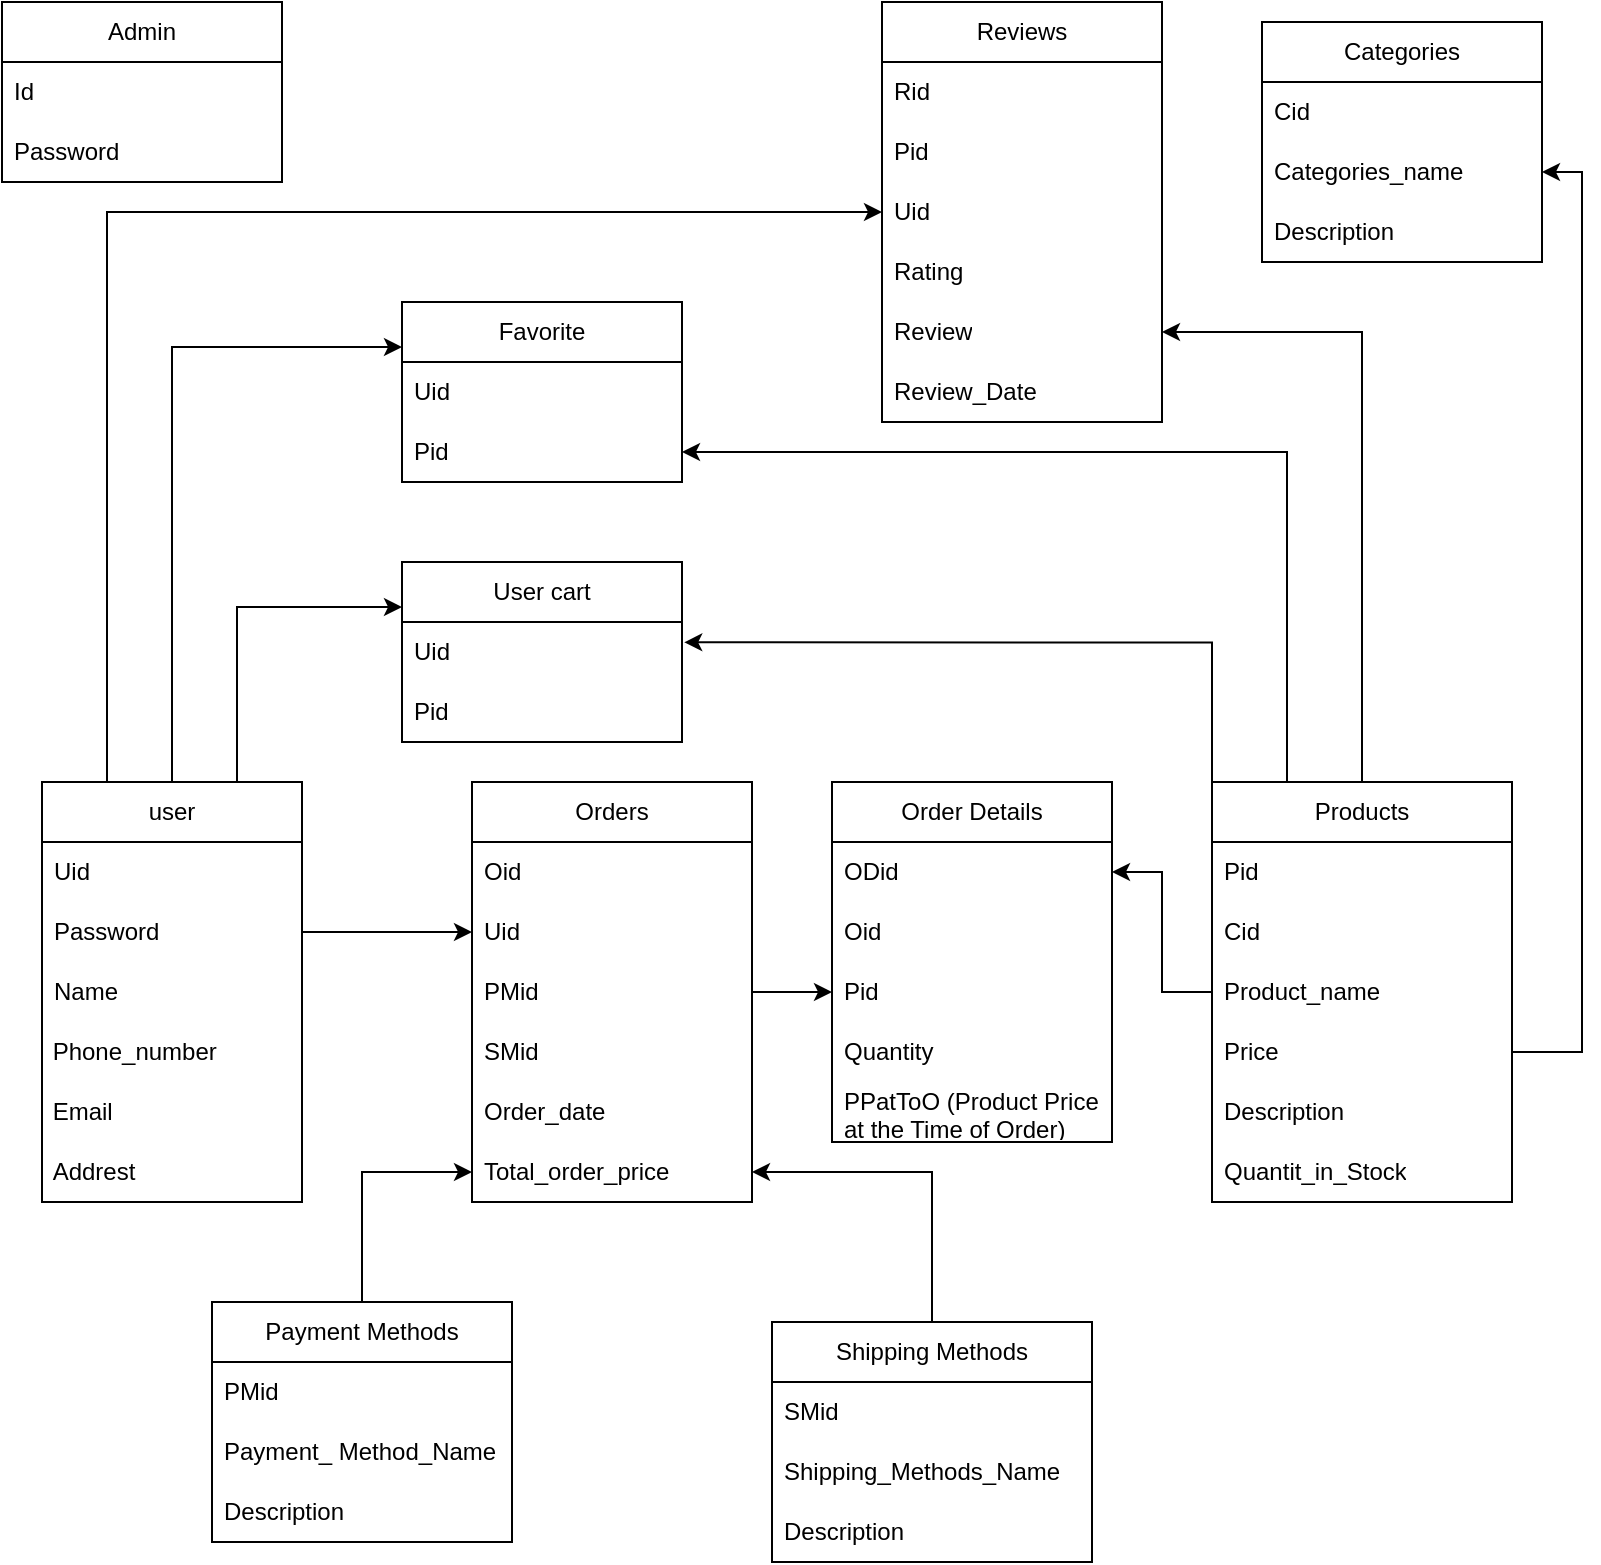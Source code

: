 <mxfile version="22.0.8" type="device" pages="5">
  <diagram name="database" id="W1hV3nqaHJXkkoNzgBto">
    <mxGraphModel dx="996" dy="1625" grid="1" gridSize="10" guides="1" tooltips="1" connect="1" arrows="1" fold="1" page="1" pageScale="1" pageWidth="850" pageHeight="1100" math="0" shadow="0">
      <root>
        <mxCell id="0" />
        <mxCell id="1" parent="0" />
        <mxCell id="34bF7uumt3TM7SIQF1DT-64" style="edgeStyle=orthogonalEdgeStyle;rounded=0;orthogonalLoop=1;jettySize=auto;html=1;entryX=0;entryY=0.5;entryDx=0;entryDy=0;exitX=0.25;exitY=0;exitDx=0;exitDy=0;" parent="1" source="34bF7uumt3TM7SIQF1DT-1" target="34bF7uumt3TM7SIQF1DT-48" edge="1">
          <mxGeometry relative="1" as="geometry">
            <mxPoint x="100" y="350" as="sourcePoint" />
          </mxGeometry>
        </mxCell>
        <mxCell id="iaK4VMfdddCYxHDefC4T-8" style="edgeStyle=orthogonalEdgeStyle;rounded=0;orthogonalLoop=1;jettySize=auto;html=1;exitX=0.5;exitY=0;exitDx=0;exitDy=0;entryX=0;entryY=0.25;entryDx=0;entryDy=0;" parent="1" source="34bF7uumt3TM7SIQF1DT-1" target="iaK4VMfdddCYxHDefC4T-1" edge="1">
          <mxGeometry relative="1" as="geometry" />
        </mxCell>
        <mxCell id="iaK4VMfdddCYxHDefC4T-9" style="edgeStyle=orthogonalEdgeStyle;rounded=0;orthogonalLoop=1;jettySize=auto;html=1;exitX=0.75;exitY=0;exitDx=0;exitDy=0;entryX=0;entryY=0.25;entryDx=0;entryDy=0;" parent="1" source="34bF7uumt3TM7SIQF1DT-1" target="iaK4VMfdddCYxHDefC4T-5" edge="1">
          <mxGeometry relative="1" as="geometry" />
        </mxCell>
        <mxCell id="34bF7uumt3TM7SIQF1DT-1" value="user" style="swimlane;fontStyle=0;childLayout=stackLayout;horizontal=1;startSize=30;horizontalStack=0;resizeParent=1;resizeParentMax=0;resizeLast=0;collapsible=1;marginBottom=0;whiteSpace=wrap;html=1;" parent="1" vertex="1">
          <mxGeometry x="70" y="290" width="130" height="210" as="geometry">
            <mxRectangle x="80" y="220" width="60" height="30" as="alternateBounds" />
          </mxGeometry>
        </mxCell>
        <mxCell id="34bF7uumt3TM7SIQF1DT-2" value="Uid" style="text;strokeColor=none;fillColor=none;align=left;verticalAlign=middle;spacingLeft=4;spacingRight=4;overflow=hidden;points=[[0,0.5],[1,0.5]];portConstraint=eastwest;rotatable=0;whiteSpace=wrap;html=1;" parent="34bF7uumt3TM7SIQF1DT-1" vertex="1">
          <mxGeometry y="30" width="130" height="30" as="geometry" />
        </mxCell>
        <mxCell id="34bF7uumt3TM7SIQF1DT-3" value="Password" style="text;strokeColor=none;fillColor=none;align=left;verticalAlign=middle;spacingLeft=4;spacingRight=4;overflow=hidden;points=[[0,0.5],[1,0.5]];portConstraint=eastwest;rotatable=0;whiteSpace=wrap;html=1;" parent="34bF7uumt3TM7SIQF1DT-1" vertex="1">
          <mxGeometry y="60" width="130" height="30" as="geometry" />
        </mxCell>
        <mxCell id="34bF7uumt3TM7SIQF1DT-4" value="Name" style="text;strokeColor=none;fillColor=none;align=left;verticalAlign=middle;spacingLeft=4;spacingRight=4;overflow=hidden;points=[[0,0.5],[1,0.5]];portConstraint=eastwest;rotatable=0;whiteSpace=wrap;html=1;" parent="34bF7uumt3TM7SIQF1DT-1" vertex="1">
          <mxGeometry y="90" width="130" height="30" as="geometry" />
        </mxCell>
        <mxCell id="34bF7uumt3TM7SIQF1DT-6" value="&amp;nbsp;Phone_number" style="text;html=1;strokeColor=none;fillColor=none;align=left;verticalAlign=middle;whiteSpace=wrap;rounded=0;" parent="34bF7uumt3TM7SIQF1DT-1" vertex="1">
          <mxGeometry y="120" width="130" height="30" as="geometry" />
        </mxCell>
        <mxCell id="34bF7uumt3TM7SIQF1DT-7" value="&amp;nbsp;Email" style="text;html=1;strokeColor=none;fillColor=none;align=left;verticalAlign=middle;whiteSpace=wrap;rounded=0;" parent="34bF7uumt3TM7SIQF1DT-1" vertex="1">
          <mxGeometry y="150" width="130" height="30" as="geometry" />
        </mxCell>
        <mxCell id="34bF7uumt3TM7SIQF1DT-8" value="&amp;nbsp;Addrest" style="text;html=1;strokeColor=none;fillColor=none;align=left;verticalAlign=middle;whiteSpace=wrap;rounded=0;" parent="34bF7uumt3TM7SIQF1DT-1" vertex="1">
          <mxGeometry y="180" width="130" height="30" as="geometry" />
        </mxCell>
        <mxCell id="34bF7uumt3TM7SIQF1DT-58" style="edgeStyle=orthogonalEdgeStyle;rounded=0;orthogonalLoop=1;jettySize=auto;html=1;entryX=1;entryY=0.5;entryDx=0;entryDy=0;" parent="1" source="34bF7uumt3TM7SIQF1DT-9" target="34bF7uumt3TM7SIQF1DT-27" edge="1">
          <mxGeometry relative="1" as="geometry" />
        </mxCell>
        <mxCell id="34bF7uumt3TM7SIQF1DT-62" style="edgeStyle=orthogonalEdgeStyle;rounded=0;orthogonalLoop=1;jettySize=auto;html=1;" parent="1" source="34bF7uumt3TM7SIQF1DT-9" target="34bF7uumt3TM7SIQF1DT-50" edge="1">
          <mxGeometry relative="1" as="geometry" />
        </mxCell>
        <mxCell id="iaK4VMfdddCYxHDefC4T-13" style="edgeStyle=orthogonalEdgeStyle;rounded=0;orthogonalLoop=1;jettySize=auto;html=1;exitX=0.25;exitY=0;exitDx=0;exitDy=0;" parent="1" source="34bF7uumt3TM7SIQF1DT-9" target="iaK4VMfdddCYxHDefC4T-3" edge="1">
          <mxGeometry relative="1" as="geometry" />
        </mxCell>
        <mxCell id="34bF7uumt3TM7SIQF1DT-9" value="Products" style="swimlane;fontStyle=0;childLayout=stackLayout;horizontal=1;startSize=30;horizontalStack=0;resizeParent=1;resizeParentMax=0;resizeLast=0;collapsible=1;marginBottom=0;whiteSpace=wrap;html=1;" parent="1" vertex="1">
          <mxGeometry x="655" y="290" width="150" height="210" as="geometry" />
        </mxCell>
        <mxCell id="34bF7uumt3TM7SIQF1DT-10" value="Pid" style="text;strokeColor=none;fillColor=none;align=left;verticalAlign=middle;spacingLeft=4;spacingRight=4;overflow=hidden;points=[[0,0.5],[1,0.5]];portConstraint=eastwest;rotatable=0;whiteSpace=wrap;html=1;" parent="34bF7uumt3TM7SIQF1DT-9" vertex="1">
          <mxGeometry y="30" width="150" height="30" as="geometry" />
        </mxCell>
        <mxCell id="34bF7uumt3TM7SIQF1DT-23" value="Cid&amp;nbsp;" style="text;strokeColor=none;fillColor=none;align=left;verticalAlign=middle;spacingLeft=4;spacingRight=4;overflow=hidden;points=[[0,0.5],[1,0.5]];portConstraint=eastwest;rotatable=0;whiteSpace=wrap;html=1;" parent="34bF7uumt3TM7SIQF1DT-9" vertex="1">
          <mxGeometry y="60" width="150" height="30" as="geometry" />
        </mxCell>
        <mxCell id="34bF7uumt3TM7SIQF1DT-11" value="Product_name" style="text;strokeColor=none;fillColor=none;align=left;verticalAlign=middle;spacingLeft=4;spacingRight=4;overflow=hidden;points=[[0,0.5],[1,0.5]];portConstraint=eastwest;rotatable=0;whiteSpace=wrap;html=1;" parent="34bF7uumt3TM7SIQF1DT-9" vertex="1">
          <mxGeometry y="90" width="150" height="30" as="geometry" />
        </mxCell>
        <mxCell id="34bF7uumt3TM7SIQF1DT-12" value="Price" style="text;strokeColor=none;fillColor=none;align=left;verticalAlign=middle;spacingLeft=4;spacingRight=4;overflow=hidden;points=[[0,0.5],[1,0.5]];portConstraint=eastwest;rotatable=0;whiteSpace=wrap;html=1;" parent="34bF7uumt3TM7SIQF1DT-9" vertex="1">
          <mxGeometry y="120" width="150" height="30" as="geometry" />
        </mxCell>
        <mxCell id="34bF7uumt3TM7SIQF1DT-13" value="Description" style="text;strokeColor=none;fillColor=none;align=left;verticalAlign=middle;spacingLeft=4;spacingRight=4;overflow=hidden;points=[[0,0.5],[1,0.5]];portConstraint=eastwest;rotatable=0;whiteSpace=wrap;html=1;" parent="34bF7uumt3TM7SIQF1DT-9" vertex="1">
          <mxGeometry y="150" width="150" height="30" as="geometry" />
        </mxCell>
        <mxCell id="34bF7uumt3TM7SIQF1DT-22" value="Quantit_in_Stock" style="text;strokeColor=none;fillColor=none;align=left;verticalAlign=middle;spacingLeft=4;spacingRight=4;overflow=hidden;points=[[0,0.5],[1,0.5]];portConstraint=eastwest;rotatable=0;whiteSpace=wrap;html=1;" parent="34bF7uumt3TM7SIQF1DT-9" vertex="1">
          <mxGeometry y="180" width="150" height="30" as="geometry" />
        </mxCell>
        <mxCell id="34bF7uumt3TM7SIQF1DT-14" value="Orders" style="swimlane;fontStyle=0;childLayout=stackLayout;horizontal=1;startSize=30;horizontalStack=0;resizeParent=1;resizeParentMax=0;resizeLast=0;collapsible=1;marginBottom=0;whiteSpace=wrap;html=1;" parent="1" vertex="1">
          <mxGeometry x="285" y="290" width="140" height="210" as="geometry" />
        </mxCell>
        <mxCell id="34bF7uumt3TM7SIQF1DT-15" value="Oid" style="text;strokeColor=none;fillColor=none;align=left;verticalAlign=middle;spacingLeft=4;spacingRight=4;overflow=hidden;points=[[0,0.5],[1,0.5]];portConstraint=eastwest;rotatable=0;whiteSpace=wrap;html=1;" parent="34bF7uumt3TM7SIQF1DT-14" vertex="1">
          <mxGeometry y="30" width="140" height="30" as="geometry" />
        </mxCell>
        <mxCell id="34bF7uumt3TM7SIQF1DT-17" value="Uid" style="text;strokeColor=none;fillColor=none;align=left;verticalAlign=middle;spacingLeft=4;spacingRight=4;overflow=hidden;points=[[0,0.5],[1,0.5]];portConstraint=eastwest;rotatable=0;whiteSpace=wrap;html=1;" parent="34bF7uumt3TM7SIQF1DT-14" vertex="1">
          <mxGeometry y="60" width="140" height="30" as="geometry" />
        </mxCell>
        <mxCell id="34bF7uumt3TM7SIQF1DT-43" value="PMid" style="text;strokeColor=none;fillColor=none;align=left;verticalAlign=middle;spacingLeft=4;spacingRight=4;overflow=hidden;points=[[0,0.5],[1,0.5]];portConstraint=eastwest;rotatable=0;whiteSpace=wrap;html=1;" parent="34bF7uumt3TM7SIQF1DT-14" vertex="1">
          <mxGeometry y="90" width="140" height="30" as="geometry" />
        </mxCell>
        <mxCell id="34bF7uumt3TM7SIQF1DT-44" value="SMid" style="text;strokeColor=none;fillColor=none;align=left;verticalAlign=middle;spacingLeft=4;spacingRight=4;overflow=hidden;points=[[0,0.5],[1,0.5]];portConstraint=eastwest;rotatable=0;whiteSpace=wrap;html=1;" parent="34bF7uumt3TM7SIQF1DT-14" vertex="1">
          <mxGeometry y="120" width="140" height="30" as="geometry" />
        </mxCell>
        <mxCell id="34bF7uumt3TM7SIQF1DT-24" value="Order_date" style="text;strokeColor=none;fillColor=none;align=left;verticalAlign=middle;spacingLeft=4;spacingRight=4;overflow=hidden;points=[[0,0.5],[1,0.5]];portConstraint=eastwest;rotatable=0;whiteSpace=wrap;html=1;" parent="34bF7uumt3TM7SIQF1DT-14" vertex="1">
          <mxGeometry y="150" width="140" height="30" as="geometry" />
        </mxCell>
        <mxCell id="34bF7uumt3TM7SIQF1DT-25" value="Total_order_price" style="text;strokeColor=none;fillColor=none;align=left;verticalAlign=middle;spacingLeft=4;spacingRight=4;overflow=hidden;points=[[0,0.5],[1,0.5]];portConstraint=eastwest;rotatable=0;whiteSpace=wrap;html=1;" parent="34bF7uumt3TM7SIQF1DT-14" vertex="1">
          <mxGeometry y="180" width="140" height="30" as="geometry" />
        </mxCell>
        <mxCell id="34bF7uumt3TM7SIQF1DT-18" value="Categories" style="swimlane;fontStyle=0;childLayout=stackLayout;horizontal=1;startSize=30;horizontalStack=0;resizeParent=1;resizeParentMax=0;resizeLast=0;collapsible=1;marginBottom=0;whiteSpace=wrap;html=1;" parent="1" vertex="1">
          <mxGeometry x="680" y="-90" width="140" height="120" as="geometry" />
        </mxCell>
        <mxCell id="34bF7uumt3TM7SIQF1DT-19" value="Cid" style="text;strokeColor=none;fillColor=none;align=left;verticalAlign=middle;spacingLeft=4;spacingRight=4;overflow=hidden;points=[[0,0.5],[1,0.5]];portConstraint=eastwest;rotatable=0;whiteSpace=wrap;html=1;" parent="34bF7uumt3TM7SIQF1DT-18" vertex="1">
          <mxGeometry y="30" width="140" height="30" as="geometry" />
        </mxCell>
        <mxCell id="34bF7uumt3TM7SIQF1DT-20" value="Categories_name" style="text;strokeColor=none;fillColor=none;align=left;verticalAlign=middle;spacingLeft=4;spacingRight=4;overflow=hidden;points=[[0,0.5],[1,0.5]];portConstraint=eastwest;rotatable=0;whiteSpace=wrap;html=1;" parent="34bF7uumt3TM7SIQF1DT-18" vertex="1">
          <mxGeometry y="60" width="140" height="30" as="geometry" />
        </mxCell>
        <mxCell id="34bF7uumt3TM7SIQF1DT-21" value="Description" style="text;strokeColor=none;fillColor=none;align=left;verticalAlign=middle;spacingLeft=4;spacingRight=4;overflow=hidden;points=[[0,0.5],[1,0.5]];portConstraint=eastwest;rotatable=0;whiteSpace=wrap;html=1;" parent="34bF7uumt3TM7SIQF1DT-18" vertex="1">
          <mxGeometry y="90" width="140" height="30" as="geometry" />
        </mxCell>
        <mxCell id="34bF7uumt3TM7SIQF1DT-26" value="Order Details" style="swimlane;fontStyle=0;childLayout=stackLayout;horizontal=1;startSize=30;horizontalStack=0;resizeParent=1;resizeParentMax=0;resizeLast=0;collapsible=1;marginBottom=0;whiteSpace=wrap;html=1;" parent="1" vertex="1">
          <mxGeometry x="465" y="290" width="140" height="180" as="geometry" />
        </mxCell>
        <mxCell id="34bF7uumt3TM7SIQF1DT-27" value="ODid" style="text;strokeColor=none;fillColor=none;align=left;verticalAlign=middle;spacingLeft=4;spacingRight=4;overflow=hidden;points=[[0,0.5],[1,0.5]];portConstraint=eastwest;rotatable=0;whiteSpace=wrap;html=1;" parent="34bF7uumt3TM7SIQF1DT-26" vertex="1">
          <mxGeometry y="30" width="140" height="30" as="geometry" />
        </mxCell>
        <mxCell id="34bF7uumt3TM7SIQF1DT-28" value="Oid" style="text;strokeColor=none;fillColor=none;align=left;verticalAlign=middle;spacingLeft=4;spacingRight=4;overflow=hidden;points=[[0,0.5],[1,0.5]];portConstraint=eastwest;rotatable=0;whiteSpace=wrap;html=1;" parent="34bF7uumt3TM7SIQF1DT-26" vertex="1">
          <mxGeometry y="60" width="140" height="30" as="geometry" />
        </mxCell>
        <mxCell id="34bF7uumt3TM7SIQF1DT-29" value="Pid" style="text;strokeColor=none;fillColor=none;align=left;verticalAlign=middle;spacingLeft=4;spacingRight=4;overflow=hidden;points=[[0,0.5],[1,0.5]];portConstraint=eastwest;rotatable=0;whiteSpace=wrap;html=1;" parent="34bF7uumt3TM7SIQF1DT-26" vertex="1">
          <mxGeometry y="90" width="140" height="30" as="geometry" />
        </mxCell>
        <mxCell id="34bF7uumt3TM7SIQF1DT-30" value="Quantity" style="text;strokeColor=none;fillColor=none;align=left;verticalAlign=middle;spacingLeft=4;spacingRight=4;overflow=hidden;points=[[0,0.5],[1,0.5]];portConstraint=eastwest;rotatable=0;whiteSpace=wrap;html=1;" parent="34bF7uumt3TM7SIQF1DT-26" vertex="1">
          <mxGeometry y="120" width="140" height="30" as="geometry" />
        </mxCell>
        <mxCell id="34bF7uumt3TM7SIQF1DT-31" value="PPatToO (Product Price at the Time of Order)" style="text;strokeColor=none;fillColor=none;align=left;verticalAlign=middle;spacingLeft=4;spacingRight=4;overflow=hidden;points=[[0,0.5],[1,0.5]];portConstraint=eastwest;rotatable=0;whiteSpace=wrap;html=1;" parent="34bF7uumt3TM7SIQF1DT-26" vertex="1">
          <mxGeometry y="150" width="140" height="30" as="geometry" />
        </mxCell>
        <mxCell id="34bF7uumt3TM7SIQF1DT-60" style="edgeStyle=orthogonalEdgeStyle;rounded=0;orthogonalLoop=1;jettySize=auto;html=1;entryX=0;entryY=0.5;entryDx=0;entryDy=0;" parent="1" source="34bF7uumt3TM7SIQF1DT-32" target="34bF7uumt3TM7SIQF1DT-25" edge="1">
          <mxGeometry relative="1" as="geometry" />
        </mxCell>
        <mxCell id="34bF7uumt3TM7SIQF1DT-32" value="Payment Methods" style="swimlane;fontStyle=0;childLayout=stackLayout;horizontal=1;startSize=30;horizontalStack=0;resizeParent=1;resizeParentMax=0;resizeLast=0;collapsible=1;marginBottom=0;whiteSpace=wrap;html=1;" parent="1" vertex="1">
          <mxGeometry x="155" y="550" width="150" height="120" as="geometry" />
        </mxCell>
        <mxCell id="34bF7uumt3TM7SIQF1DT-33" value="PMid" style="text;strokeColor=none;fillColor=none;align=left;verticalAlign=middle;spacingLeft=4;spacingRight=4;overflow=hidden;points=[[0,0.5],[1,0.5]];portConstraint=eastwest;rotatable=0;whiteSpace=wrap;html=1;" parent="34bF7uumt3TM7SIQF1DT-32" vertex="1">
          <mxGeometry y="30" width="150" height="30" as="geometry" />
        </mxCell>
        <mxCell id="34bF7uumt3TM7SIQF1DT-34" value="Payment_ Method_Name" style="text;strokeColor=none;fillColor=none;align=left;verticalAlign=middle;spacingLeft=4;spacingRight=4;overflow=hidden;points=[[0,0.5],[1,0.5]];portConstraint=eastwest;rotatable=0;whiteSpace=wrap;html=1;" parent="34bF7uumt3TM7SIQF1DT-32" vertex="1">
          <mxGeometry y="60" width="150" height="30" as="geometry" />
        </mxCell>
        <mxCell id="34bF7uumt3TM7SIQF1DT-35" value="Description" style="text;strokeColor=none;fillColor=none;align=left;verticalAlign=middle;spacingLeft=4;spacingRight=4;overflow=hidden;points=[[0,0.5],[1,0.5]];portConstraint=eastwest;rotatable=0;whiteSpace=wrap;html=1;" parent="34bF7uumt3TM7SIQF1DT-32" vertex="1">
          <mxGeometry y="90" width="150" height="30" as="geometry" />
        </mxCell>
        <mxCell id="34bF7uumt3TM7SIQF1DT-61" style="edgeStyle=orthogonalEdgeStyle;rounded=0;orthogonalLoop=1;jettySize=auto;html=1;entryX=1;entryY=0.5;entryDx=0;entryDy=0;" parent="1" source="34bF7uumt3TM7SIQF1DT-36" target="34bF7uumt3TM7SIQF1DT-25" edge="1">
          <mxGeometry relative="1" as="geometry" />
        </mxCell>
        <mxCell id="34bF7uumt3TM7SIQF1DT-36" value="Shipping Methods" style="swimlane;fontStyle=0;childLayout=stackLayout;horizontal=1;startSize=30;horizontalStack=0;resizeParent=1;resizeParentMax=0;resizeLast=0;collapsible=1;marginBottom=0;whiteSpace=wrap;html=1;" parent="1" vertex="1">
          <mxGeometry x="435" y="560" width="160" height="120" as="geometry" />
        </mxCell>
        <mxCell id="34bF7uumt3TM7SIQF1DT-37" value="SMid" style="text;strokeColor=none;fillColor=none;align=left;verticalAlign=middle;spacingLeft=4;spacingRight=4;overflow=hidden;points=[[0,0.5],[1,0.5]];portConstraint=eastwest;rotatable=0;whiteSpace=wrap;html=1;" parent="34bF7uumt3TM7SIQF1DT-36" vertex="1">
          <mxGeometry y="30" width="160" height="30" as="geometry" />
        </mxCell>
        <mxCell id="34bF7uumt3TM7SIQF1DT-38" value="Shipping_Methods_Name" style="text;strokeColor=none;fillColor=none;align=left;verticalAlign=middle;spacingLeft=4;spacingRight=4;overflow=hidden;points=[[0,0.5],[1,0.5]];portConstraint=eastwest;rotatable=0;whiteSpace=wrap;html=1;" parent="34bF7uumt3TM7SIQF1DT-36" vertex="1">
          <mxGeometry y="60" width="160" height="30" as="geometry" />
        </mxCell>
        <mxCell id="34bF7uumt3TM7SIQF1DT-39" value="Description" style="text;strokeColor=none;fillColor=none;align=left;verticalAlign=middle;spacingLeft=4;spacingRight=4;overflow=hidden;points=[[0,0.5],[1,0.5]];portConstraint=eastwest;rotatable=0;whiteSpace=wrap;html=1;" parent="34bF7uumt3TM7SIQF1DT-36" vertex="1">
          <mxGeometry y="90" width="160" height="30" as="geometry" />
        </mxCell>
        <mxCell id="34bF7uumt3TM7SIQF1DT-45" value="Reviews" style="swimlane;fontStyle=0;childLayout=stackLayout;horizontal=1;startSize=30;horizontalStack=0;resizeParent=1;resizeParentMax=0;resizeLast=0;collapsible=1;marginBottom=0;whiteSpace=wrap;html=1;" parent="1" vertex="1">
          <mxGeometry x="490" y="-100" width="140" height="210" as="geometry" />
        </mxCell>
        <mxCell id="34bF7uumt3TM7SIQF1DT-46" value="Rid" style="text;strokeColor=none;fillColor=none;align=left;verticalAlign=middle;spacingLeft=4;spacingRight=4;overflow=hidden;points=[[0,0.5],[1,0.5]];portConstraint=eastwest;rotatable=0;whiteSpace=wrap;html=1;" parent="34bF7uumt3TM7SIQF1DT-45" vertex="1">
          <mxGeometry y="30" width="140" height="30" as="geometry" />
        </mxCell>
        <mxCell id="34bF7uumt3TM7SIQF1DT-47" value="Pid" style="text;strokeColor=none;fillColor=none;align=left;verticalAlign=middle;spacingLeft=4;spacingRight=4;overflow=hidden;points=[[0,0.5],[1,0.5]];portConstraint=eastwest;rotatable=0;whiteSpace=wrap;html=1;" parent="34bF7uumt3TM7SIQF1DT-45" vertex="1">
          <mxGeometry y="60" width="140" height="30" as="geometry" />
        </mxCell>
        <mxCell id="34bF7uumt3TM7SIQF1DT-48" value="Uid" style="text;strokeColor=none;fillColor=none;align=left;verticalAlign=middle;spacingLeft=4;spacingRight=4;overflow=hidden;points=[[0,0.5],[1,0.5]];portConstraint=eastwest;rotatable=0;whiteSpace=wrap;html=1;" parent="34bF7uumt3TM7SIQF1DT-45" vertex="1">
          <mxGeometry y="90" width="140" height="30" as="geometry" />
        </mxCell>
        <mxCell id="34bF7uumt3TM7SIQF1DT-49" value="Rating" style="text;strokeColor=none;fillColor=none;align=left;verticalAlign=middle;spacingLeft=4;spacingRight=4;overflow=hidden;points=[[0,0.5],[1,0.5]];portConstraint=eastwest;rotatable=0;whiteSpace=wrap;html=1;" parent="34bF7uumt3TM7SIQF1DT-45" vertex="1">
          <mxGeometry y="120" width="140" height="30" as="geometry" />
        </mxCell>
        <mxCell id="34bF7uumt3TM7SIQF1DT-50" value="Review" style="text;strokeColor=none;fillColor=none;align=left;verticalAlign=middle;spacingLeft=4;spacingRight=4;overflow=hidden;points=[[0,0.5],[1,0.5]];portConstraint=eastwest;rotatable=0;whiteSpace=wrap;html=1;" parent="34bF7uumt3TM7SIQF1DT-45" vertex="1">
          <mxGeometry y="150" width="140" height="30" as="geometry" />
        </mxCell>
        <mxCell id="34bF7uumt3TM7SIQF1DT-51" value="Review_Date" style="text;strokeColor=none;fillColor=none;align=left;verticalAlign=middle;spacingLeft=4;spacingRight=4;overflow=hidden;points=[[0,0.5],[1,0.5]];portConstraint=eastwest;rotatable=0;whiteSpace=wrap;html=1;" parent="34bF7uumt3TM7SIQF1DT-45" vertex="1">
          <mxGeometry y="180" width="140" height="30" as="geometry" />
        </mxCell>
        <mxCell id="34bF7uumt3TM7SIQF1DT-52" value="Admin" style="swimlane;fontStyle=0;childLayout=stackLayout;horizontal=1;startSize=30;horizontalStack=0;resizeParent=1;resizeParentMax=0;resizeLast=0;collapsible=1;marginBottom=0;whiteSpace=wrap;html=1;" parent="1" vertex="1">
          <mxGeometry x="50" y="-100" width="140" height="90" as="geometry" />
        </mxCell>
        <mxCell id="34bF7uumt3TM7SIQF1DT-53" value="Id" style="text;strokeColor=none;fillColor=none;align=left;verticalAlign=middle;spacingLeft=4;spacingRight=4;overflow=hidden;points=[[0,0.5],[1,0.5]];portConstraint=eastwest;rotatable=0;whiteSpace=wrap;html=1;" parent="34bF7uumt3TM7SIQF1DT-52" vertex="1">
          <mxGeometry y="30" width="140" height="30" as="geometry" />
        </mxCell>
        <mxCell id="34bF7uumt3TM7SIQF1DT-54" value="Password" style="text;strokeColor=none;fillColor=none;align=left;verticalAlign=middle;spacingLeft=4;spacingRight=4;overflow=hidden;points=[[0,0.5],[1,0.5]];portConstraint=eastwest;rotatable=0;whiteSpace=wrap;html=1;" parent="34bF7uumt3TM7SIQF1DT-52" vertex="1">
          <mxGeometry y="60" width="140" height="30" as="geometry" />
        </mxCell>
        <mxCell id="34bF7uumt3TM7SIQF1DT-57" style="edgeStyle=orthogonalEdgeStyle;rounded=0;orthogonalLoop=1;jettySize=auto;html=1;exitX=1;exitY=0.5;exitDx=0;exitDy=0;entryX=0;entryY=0.5;entryDx=0;entryDy=0;" parent="1" source="34bF7uumt3TM7SIQF1DT-3" target="34bF7uumt3TM7SIQF1DT-17" edge="1">
          <mxGeometry relative="1" as="geometry" />
        </mxCell>
        <mxCell id="34bF7uumt3TM7SIQF1DT-59" style="edgeStyle=orthogonalEdgeStyle;rounded=0;orthogonalLoop=1;jettySize=auto;html=1;entryX=0;entryY=0.5;entryDx=0;entryDy=0;" parent="1" source="34bF7uumt3TM7SIQF1DT-43" target="34bF7uumt3TM7SIQF1DT-29" edge="1">
          <mxGeometry relative="1" as="geometry" />
        </mxCell>
        <mxCell id="34bF7uumt3TM7SIQF1DT-63" style="edgeStyle=orthogonalEdgeStyle;rounded=0;orthogonalLoop=1;jettySize=auto;html=1;entryX=1;entryY=0.5;entryDx=0;entryDy=0;" parent="1" source="34bF7uumt3TM7SIQF1DT-12" target="34bF7uumt3TM7SIQF1DT-20" edge="1">
          <mxGeometry relative="1" as="geometry" />
        </mxCell>
        <mxCell id="iaK4VMfdddCYxHDefC4T-1" value="Favorite" style="swimlane;fontStyle=0;childLayout=stackLayout;horizontal=1;startSize=30;horizontalStack=0;resizeParent=1;resizeParentMax=0;resizeLast=0;collapsible=1;marginBottom=0;whiteSpace=wrap;html=1;" parent="1" vertex="1">
          <mxGeometry x="250" y="50" width="140" height="90" as="geometry" />
        </mxCell>
        <mxCell id="iaK4VMfdddCYxHDefC4T-2" value="Uid" style="text;strokeColor=none;fillColor=none;align=left;verticalAlign=middle;spacingLeft=4;spacingRight=4;overflow=hidden;points=[[0,0.5],[1,0.5]];portConstraint=eastwest;rotatable=0;whiteSpace=wrap;html=1;" parent="iaK4VMfdddCYxHDefC4T-1" vertex="1">
          <mxGeometry y="30" width="140" height="30" as="geometry" />
        </mxCell>
        <mxCell id="iaK4VMfdddCYxHDefC4T-3" value="Pid" style="text;strokeColor=none;fillColor=none;align=left;verticalAlign=middle;spacingLeft=4;spacingRight=4;overflow=hidden;points=[[0,0.5],[1,0.5]];portConstraint=eastwest;rotatable=0;whiteSpace=wrap;html=1;" parent="iaK4VMfdddCYxHDefC4T-1" vertex="1">
          <mxGeometry y="60" width="140" height="30" as="geometry" />
        </mxCell>
        <mxCell id="iaK4VMfdddCYxHDefC4T-5" value="User cart" style="swimlane;fontStyle=0;childLayout=stackLayout;horizontal=1;startSize=30;horizontalStack=0;resizeParent=1;resizeParentMax=0;resizeLast=0;collapsible=1;marginBottom=0;whiteSpace=wrap;html=1;" parent="1" vertex="1">
          <mxGeometry x="250" y="180" width="140" height="90" as="geometry" />
        </mxCell>
        <mxCell id="iaK4VMfdddCYxHDefC4T-6" value="Uid" style="text;strokeColor=none;fillColor=none;align=left;verticalAlign=middle;spacingLeft=4;spacingRight=4;overflow=hidden;points=[[0,0.5],[1,0.5]];portConstraint=eastwest;rotatable=0;whiteSpace=wrap;html=1;" parent="iaK4VMfdddCYxHDefC4T-5" vertex="1">
          <mxGeometry y="30" width="140" height="30" as="geometry" />
        </mxCell>
        <mxCell id="iaK4VMfdddCYxHDefC4T-7" value="Pid" style="text;strokeColor=none;fillColor=none;align=left;verticalAlign=middle;spacingLeft=4;spacingRight=4;overflow=hidden;points=[[0,0.5],[1,0.5]];portConstraint=eastwest;rotatable=0;whiteSpace=wrap;html=1;" parent="iaK4VMfdddCYxHDefC4T-5" vertex="1">
          <mxGeometry y="60" width="140" height="30" as="geometry" />
        </mxCell>
        <mxCell id="iaK4VMfdddCYxHDefC4T-14" style="edgeStyle=orthogonalEdgeStyle;rounded=0;orthogonalLoop=1;jettySize=auto;html=1;exitX=0;exitY=0;exitDx=0;exitDy=0;entryX=1.008;entryY=0.339;entryDx=0;entryDy=0;entryPerimeter=0;" parent="1" source="34bF7uumt3TM7SIQF1DT-9" target="iaK4VMfdddCYxHDefC4T-6" edge="1">
          <mxGeometry relative="1" as="geometry" />
        </mxCell>
      </root>
    </mxGraphModel>
  </diagram>
  <diagram id="balrdgHK_zpxLCR9P9bK" name="Login-signin">
    <mxGraphModel dx="1551" dy="867" grid="1" gridSize="10" guides="1" tooltips="1" connect="1" arrows="1" fold="1" page="1" pageScale="1" pageWidth="850" pageHeight="1100" math="0" shadow="0">
      <root>
        <mxCell id="0" />
        <mxCell id="1" parent="0" />
        <mxCell id="0DMgt7gABgKlSVBLh7wi-9" value="User&lt;br&gt;" style="shape=umlActor;verticalLabelPosition=bottom;verticalAlign=top;html=1;" vertex="1" parent="1">
          <mxGeometry x="90" y="80" width="30" height="60" as="geometry" />
        </mxCell>
        <mxCell id="0DMgt7gABgKlSVBLh7wi-13" value="" style="endArrow=none;dashed=1;html=1;dashPattern=1 3;strokeWidth=2;rounded=0;" edge="1" parent="1" source="0DMgt7gABgKlSVBLh7wi-15">
          <mxGeometry width="50" height="50" relative="1" as="geometry">
            <mxPoint x="105" y="500.571" as="sourcePoint" />
            <mxPoint x="105" y="170" as="targetPoint" />
          </mxGeometry>
        </mxCell>
        <mxCell id="0DMgt7gABgKlSVBLh7wi-16" value="" style="endArrow=none;dashed=1;html=1;dashPattern=1 3;strokeWidth=2;rounded=0;" edge="1" parent="1" target="0DMgt7gABgKlSVBLh7wi-15">
          <mxGeometry width="50" height="50" relative="1" as="geometry">
            <mxPoint x="105" y="710.952" as="sourcePoint" />
            <mxPoint x="105" y="140" as="targetPoint" />
          </mxGeometry>
        </mxCell>
        <mxCell id="0DMgt7gABgKlSVBLh7wi-15" value="" style="html=1;points=[[0,0,0,0,5],[0,1,0,0,-5],[1,0,0,0,5],[1,1,0,0,-5]];perimeter=orthogonalPerimeter;outlineConnect=0;targetShapes=umlLifeline;portConstraint=eastwest;newEdgeStyle={&quot;curved&quot;:0,&quot;rounded&quot;:0};" vertex="1" parent="1">
          <mxGeometry x="100" y="200" width="10" height="200" as="geometry" />
        </mxCell>
        <mxCell id="0DMgt7gABgKlSVBLh7wi-17" value="Login View" style="shape=umlBoundary;whiteSpace=wrap;html=1;" vertex="1" parent="1">
          <mxGeometry x="230" y="80" width="70" height="60" as="geometry" />
        </mxCell>
        <mxCell id="0DMgt7gABgKlSVBLh7wi-18" value="Signin View" style="shape=umlBoundary;whiteSpace=wrap;html=1;" vertex="1" parent="1">
          <mxGeometry x="370" y="80" width="70" height="60" as="geometry" />
        </mxCell>
        <mxCell id="0DMgt7gABgKlSVBLh7wi-20" value="Login Control&amp;nbsp;" style="ellipse;shape=umlControl;whiteSpace=wrap;html=1;" vertex="1" parent="1">
          <mxGeometry x="510" y="75" width="60" height="70" as="geometry" />
        </mxCell>
        <mxCell id="0DMgt7gABgKlSVBLh7wi-21" value="Signin Control&amp;nbsp;" style="ellipse;shape=umlControl;whiteSpace=wrap;html=1;" vertex="1" parent="1">
          <mxGeometry x="630" y="75" width="60" height="70" as="geometry" />
        </mxCell>
        <mxCell id="0DMgt7gABgKlSVBLh7wi-22" value="Model" style="ellipse;shape=umlEntity;whiteSpace=wrap;html=1;" vertex="1" parent="1">
          <mxGeometry x="740" y="82.5" width="60" height="62.5" as="geometry" />
        </mxCell>
        <mxCell id="0DMgt7gABgKlSVBLh7wi-23" value="" style="endArrow=none;dashed=1;html=1;dashPattern=1 3;strokeWidth=2;rounded=0;entryX=0.537;entryY=1.028;entryDx=0;entryDy=0;entryPerimeter=0;" edge="1" parent="1" target="0DMgt7gABgKlSVBLh7wi-17">
          <mxGeometry width="50" height="50" relative="1" as="geometry">
            <mxPoint x="265" y="720" as="sourcePoint" />
            <mxPoint x="265" y="140" as="targetPoint" />
          </mxGeometry>
        </mxCell>
        <mxCell id="0DMgt7gABgKlSVBLh7wi-24" value="" style="html=1;points=[[0,0,0,0,5],[0,1,0,0,-5],[1,0,0,0,5],[1,1,0,0,-5]];perimeter=orthogonalPerimeter;outlineConnect=0;targetShapes=umlLifeline;portConstraint=eastwest;newEdgeStyle={&quot;curved&quot;:0,&quot;rounded&quot;:0};" vertex="1" parent="1">
          <mxGeometry x="260" y="170" width="10" height="240" as="geometry" />
        </mxCell>
        <mxCell id="0DMgt7gABgKlSVBLh7wi-25" value="" style="endArrow=none;dashed=1;html=1;dashPattern=1 3;strokeWidth=2;rounded=0;entryX=0.486;entryY=1.025;entryDx=0;entryDy=0;entryPerimeter=0;" edge="1" parent="1" target="0DMgt7gABgKlSVBLh7wi-18">
          <mxGeometry width="50" height="50" relative="1" as="geometry">
            <mxPoint x="404" y="720" as="sourcePoint" />
            <mxPoint x="405" y="150" as="targetPoint" />
          </mxGeometry>
        </mxCell>
        <mxCell id="0DMgt7gABgKlSVBLh7wi-27" value="" style="endArrow=none;dashed=1;html=1;dashPattern=1 3;strokeWidth=2;rounded=0;entryX=0.495;entryY=1.031;entryDx=0;entryDy=0;entryPerimeter=0;" edge="1" parent="1" target="0DMgt7gABgKlSVBLh7wi-20">
          <mxGeometry width="50" height="50" relative="1" as="geometry">
            <mxPoint x="540" y="720.8" as="sourcePoint" />
            <mxPoint x="540" y="140" as="targetPoint" />
          </mxGeometry>
        </mxCell>
        <mxCell id="0DMgt7gABgKlSVBLh7wi-28" value="" style="html=1;points=[[0,0,0,0,5],[0,1,0,0,-5],[1,0,0,0,5],[1,1,0,0,-5]];perimeter=orthogonalPerimeter;outlineConnect=0;targetShapes=umlLifeline;portConstraint=eastwest;newEdgeStyle={&quot;curved&quot;:0,&quot;rounded&quot;:0};" vertex="1" parent="1">
          <mxGeometry x="535" y="190" width="10" height="220" as="geometry" />
        </mxCell>
        <mxCell id="0DMgt7gABgKlSVBLh7wi-29" value="" style="endArrow=none;dashed=1;html=1;dashPattern=1 3;strokeWidth=2;rounded=0;" edge="1" parent="1" source="0DMgt7gABgKlSVBLh7wi-30">
          <mxGeometry width="50" height="50" relative="1" as="geometry">
            <mxPoint x="660" y="600" as="sourcePoint" />
            <mxPoint x="660" y="140" as="targetPoint" />
          </mxGeometry>
        </mxCell>
        <mxCell id="0DMgt7gABgKlSVBLh7wi-31" value="" style="endArrow=none;dashed=1;html=1;dashPattern=1 3;strokeWidth=2;rounded=0;entryX=0.5;entryY=1;entryDx=0;entryDy=0;" edge="1" parent="1" target="0DMgt7gABgKlSVBLh7wi-22" source="0DMgt7gABgKlSVBLh7wi-32">
          <mxGeometry width="50" height="50" relative="1" as="geometry">
            <mxPoint x="770" y="721.6" as="sourcePoint" />
            <mxPoint x="770" y="119.71" as="targetPoint" />
          </mxGeometry>
        </mxCell>
        <mxCell id="0DMgt7gABgKlSVBLh7wi-34" value="" style="endArrow=classic;html=1;rounded=0;" edge="1" parent="1">
          <mxGeometry width="50" height="50" relative="1" as="geometry">
            <mxPoint x="110" y="210" as="sourcePoint" />
            <mxPoint x="260" y="210" as="targetPoint" />
          </mxGeometry>
        </mxCell>
        <mxCell id="0DMgt7gABgKlSVBLh7wi-35" value="Input login infor&lt;br&gt;(id, password)" style="text;html=1;align=center;verticalAlign=middle;resizable=0;points=[];autosize=1;strokeColor=none;fillColor=none;" vertex="1" parent="1">
          <mxGeometry x="130" y="170" width="110" height="40" as="geometry" />
        </mxCell>
        <mxCell id="0DMgt7gABgKlSVBLh7wi-36" value="" style="endArrow=classic;html=1;rounded=0;" edge="1" parent="1">
          <mxGeometry width="50" height="50" relative="1" as="geometry">
            <mxPoint x="270" y="219.71" as="sourcePoint" />
            <mxPoint x="535" y="219.71" as="targetPoint" />
          </mxGeometry>
        </mxCell>
        <mxCell id="0DMgt7gABgKlSVBLh7wi-37" value="Call login function&lt;br&gt;(id, password)" style="text;html=1;align=center;verticalAlign=middle;resizable=0;points=[];autosize=1;strokeColor=none;fillColor=none;" vertex="1" parent="1">
          <mxGeometry x="280" y="179.71" width="120" height="40" as="geometry" />
        </mxCell>
        <mxCell id="0DMgt7gABgKlSVBLh7wi-38" value="" style="endArrow=block;dashed=1;endFill=0;endSize=12;html=1;rounded=0;" edge="1" parent="1">
          <mxGeometry width="160" relative="1" as="geometry">
            <mxPoint x="535" y="249.71" as="sourcePoint" />
            <mxPoint x="270" y="249.71" as="targetPoint" />
          </mxGeometry>
        </mxCell>
        <mxCell id="0DMgt7gABgKlSVBLh7wi-39" value="id or password == null" style="text;html=1;align=center;verticalAlign=middle;resizable=0;points=[];autosize=1;strokeColor=none;fillColor=none;" vertex="1" parent="1">
          <mxGeometry x="400" y="219.71" width="140" height="30" as="geometry" />
        </mxCell>
        <mxCell id="0DMgt7gABgKlSVBLh7wi-40" value="" style="endArrow=block;dashed=1;endFill=0;endSize=12;html=1;rounded=0;" edge="1" parent="1">
          <mxGeometry width="160" relative="1" as="geometry">
            <mxPoint x="260" y="268" as="sourcePoint" />
            <mxPoint x="110" y="268.0" as="targetPoint" />
          </mxGeometry>
        </mxCell>
        <mxCell id="0DMgt7gABgKlSVBLh7wi-41" value="Mess : false" style="text;html=1;align=center;verticalAlign=middle;resizable=0;points=[];autosize=1;strokeColor=none;fillColor=none;" vertex="1" parent="1">
          <mxGeometry x="110" y="238" width="90" height="30" as="geometry" />
        </mxCell>
        <mxCell id="0DMgt7gABgKlSVBLh7wi-42" value="" style="endArrow=classic;html=1;rounded=0;" edge="1" parent="1">
          <mxGeometry width="50" height="50" relative="1" as="geometry">
            <mxPoint x="545" y="268" as="sourcePoint" />
            <mxPoint x="765" y="268" as="targetPoint" />
          </mxGeometry>
        </mxCell>
        <mxCell id="0DMgt7gABgKlSVBLh7wi-43" value="Check id, password, check" style="text;html=1;align=center;verticalAlign=middle;resizable=0;points=[];autosize=1;strokeColor=none;fillColor=none;" vertex="1" parent="1">
          <mxGeometry x="560" y="230" width="170" height="30" as="geometry" />
        </mxCell>
        <mxCell id="0DMgt7gABgKlSVBLh7wi-44" value="" style="endArrow=block;dashed=1;endFill=0;endSize=12;html=1;rounded=0;" edge="1" parent="1">
          <mxGeometry width="160" relative="1" as="geometry">
            <mxPoint x="765" y="300.0" as="sourcePoint" />
            <mxPoint x="550" y="300" as="targetPoint" />
          </mxGeometry>
        </mxCell>
        <mxCell id="0DMgt7gABgKlSVBLh7wi-45" value="Data" style="text;html=1;align=center;verticalAlign=middle;resizable=0;points=[];autosize=1;strokeColor=none;fillColor=none;" vertex="1" parent="1">
          <mxGeometry x="590" y="268" width="50" height="30" as="geometry" />
        </mxCell>
        <mxCell id="0DMgt7gABgKlSVBLh7wi-47" value="" style="endArrow=block;dashed=1;endFill=0;endSize=12;html=1;rounded=0;" edge="1" parent="1">
          <mxGeometry width="160" relative="1" as="geometry">
            <mxPoint x="535" y="309.45" as="sourcePoint" />
            <mxPoint x="270" y="309.45" as="targetPoint" />
          </mxGeometry>
        </mxCell>
        <mxCell id="0DMgt7gABgKlSVBLh7wi-48" value="Id not fond" style="text;html=1;align=center;verticalAlign=middle;resizable=0;points=[];autosize=1;strokeColor=none;fillColor=none;" vertex="1" parent="1">
          <mxGeometry x="450" y="280" width="80" height="30" as="geometry" />
        </mxCell>
        <mxCell id="0DMgt7gABgKlSVBLh7wi-49" value="" style="endArrow=block;dashed=1;endFill=0;endSize=12;html=1;rounded=0;" edge="1" parent="1">
          <mxGeometry width="160" relative="1" as="geometry">
            <mxPoint x="260" y="320" as="sourcePoint" />
            <mxPoint x="110" y="320.0" as="targetPoint" />
          </mxGeometry>
        </mxCell>
        <mxCell id="0DMgt7gABgKlSVBLh7wi-50" value="Mess : false" style="text;html=1;align=center;verticalAlign=middle;resizable=0;points=[];autosize=1;strokeColor=none;fillColor=none;" vertex="1" parent="1">
          <mxGeometry x="170" y="290" width="90" height="30" as="geometry" />
        </mxCell>
        <mxCell id="0DMgt7gABgKlSVBLh7wi-52" value="" style="endArrow=none;dashed=1;html=1;dashPattern=1 3;strokeWidth=2;rounded=0;entryX=0.486;entryY=1.025;entryDx=0;entryDy=0;entryPerimeter=0;" edge="1" parent="1" target="0DMgt7gABgKlSVBLh7wi-26">
          <mxGeometry width="50" height="50" relative="1" as="geometry">
            <mxPoint x="405" y="560" as="sourcePoint" />
            <mxPoint x="404" y="142" as="targetPoint" />
          </mxGeometry>
        </mxCell>
        <mxCell id="0DMgt7gABgKlSVBLh7wi-26" value="" style="html=1;points=[[0,0,0,0,5],[0,1,0,0,-5],[1,0,0,0,5],[1,1,0,0,-5]];perimeter=orthogonalPerimeter;outlineConnect=0;targetShapes=umlLifeline;portConstraint=eastwest;newEdgeStyle={&quot;curved&quot;:0,&quot;rounded&quot;:0};" vertex="1" parent="1">
          <mxGeometry x="400" y="470" width="10" height="230" as="geometry" />
        </mxCell>
        <mxCell id="0DMgt7gABgKlSVBLh7wi-53" value="" style="endArrow=block;dashed=1;endFill=0;endSize=12;html=1;rounded=0;" edge="1" parent="1">
          <mxGeometry width="160" relative="1" as="geometry">
            <mxPoint x="535" y="335.0" as="sourcePoint" />
            <mxPoint x="270" y="335" as="targetPoint" />
          </mxGeometry>
        </mxCell>
        <mxCell id="0DMgt7gABgKlSVBLh7wi-54" value="Wrong password" style="text;html=1;align=center;verticalAlign=middle;resizable=0;points=[];autosize=1;strokeColor=none;fillColor=none;" vertex="1" parent="1">
          <mxGeometry x="295" y="305" width="110" height="30" as="geometry" />
        </mxCell>
        <mxCell id="0DMgt7gABgKlSVBLh7wi-56" value="" style="endArrow=block;dashed=1;endFill=0;endSize=12;html=1;rounded=0;" edge="1" parent="1">
          <mxGeometry width="160" relative="1" as="geometry">
            <mxPoint x="260" y="350" as="sourcePoint" />
            <mxPoint x="110" y="350.0" as="targetPoint" />
          </mxGeometry>
        </mxCell>
        <mxCell id="0DMgt7gABgKlSVBLh7wi-57" value="Mess : false" style="text;html=1;align=center;verticalAlign=middle;resizable=0;points=[];autosize=1;strokeColor=none;fillColor=none;" vertex="1" parent="1">
          <mxGeometry x="120" y="320" width="90" height="30" as="geometry" />
        </mxCell>
        <mxCell id="0DMgt7gABgKlSVBLh7wi-58" value="Main View" style="shape=umlBoundary;whiteSpace=wrap;html=1;" vertex="1" parent="1">
          <mxGeometry x="840" y="85" width="70" height="60" as="geometry" />
        </mxCell>
        <mxCell id="0DMgt7gABgKlSVBLh7wi-59" value="" style="endArrow=block;dashed=1;endFill=0;endSize=12;html=1;rounded=0;" edge="1" parent="1">
          <mxGeometry width="160" relative="1" as="geometry">
            <mxPoint x="535" y="360.0" as="sourcePoint" />
            <mxPoint x="270" y="360" as="targetPoint" />
          </mxGeometry>
        </mxCell>
        <mxCell id="0DMgt7gABgKlSVBLh7wi-60" value="check &amp;gt;=5" style="text;html=1;align=center;verticalAlign=middle;resizable=0;points=[];autosize=1;strokeColor=none;fillColor=none;" vertex="1" parent="1">
          <mxGeometry x="430" y="335" width="80" height="30" as="geometry" />
        </mxCell>
        <mxCell id="0DMgt7gABgKlSVBLh7wi-61" value="" style="endArrow=block;dashed=1;endFill=0;endSize=12;html=1;rounded=0;" edge="1" parent="1">
          <mxGeometry width="160" relative="1" as="geometry">
            <mxPoint x="260" y="380" as="sourcePoint" />
            <mxPoint x="110" y="380.0" as="targetPoint" />
          </mxGeometry>
        </mxCell>
        <mxCell id="0DMgt7gABgKlSVBLh7wi-62" value="Mess : false" style="text;html=1;align=center;verticalAlign=middle;resizable=0;points=[];autosize=1;strokeColor=none;fillColor=none;" vertex="1" parent="1">
          <mxGeometry x="170" y="350" width="90" height="30" as="geometry" />
        </mxCell>
        <mxCell id="0DMgt7gABgKlSVBLh7wi-65" value="" style="endArrow=none;dashed=1;html=1;dashPattern=1 3;strokeWidth=2;rounded=0;" edge="1" parent="1" target="0DMgt7gABgKlSVBLh7wi-30">
          <mxGeometry width="50" height="50" relative="1" as="geometry">
            <mxPoint x="660" y="722.4" as="sourcePoint" />
            <mxPoint x="660" y="140" as="targetPoint" />
          </mxGeometry>
        </mxCell>
        <mxCell id="0DMgt7gABgKlSVBLh7wi-30" value="" style="html=1;points=[[0,0,0,0,5],[0,1,0,0,-5],[1,0,0,0,5],[1,1,0,0,-5]];perimeter=orthogonalPerimeter;outlineConnect=0;targetShapes=umlLifeline;portConstraint=eastwest;newEdgeStyle={&quot;curved&quot;:0,&quot;rounded&quot;:0};" vertex="1" parent="1">
          <mxGeometry x="655" y="450" width="10" height="250" as="geometry" />
        </mxCell>
        <mxCell id="0DMgt7gABgKlSVBLh7wi-67" value="" style="endArrow=classic;html=1;rounded=0;" edge="1" parent="1" target="0DMgt7gABgKlSVBLh7wi-77">
          <mxGeometry width="50" height="50" relative="1" as="geometry">
            <mxPoint x="545" y="380" as="sourcePoint" />
            <mxPoint x="765" y="380" as="targetPoint" />
          </mxGeometry>
        </mxCell>
        <mxCell id="0DMgt7gABgKlSVBLh7wi-76" value="" style="endArrow=none;dashed=1;html=1;dashPattern=1 3;strokeWidth=2;rounded=0;entryX=0.5;entryY=1;entryDx=0;entryDy=0;" edge="1" parent="1" source="0DMgt7gABgKlSVBLh7wi-77">
          <mxGeometry width="50" height="50" relative="1" as="geometry">
            <mxPoint x="875" y="487.641" as="sourcePoint" />
            <mxPoint x="875" y="152.36" as="targetPoint" />
          </mxGeometry>
        </mxCell>
        <mxCell id="0DMgt7gABgKlSVBLh7wi-78" value="" style="endArrow=none;dashed=1;html=1;dashPattern=1 3;strokeWidth=2;rounded=0;entryX=0.5;entryY=1;entryDx=0;entryDy=0;" edge="1" parent="1" source="0DMgt7gABgKlSVBLh7wi-129" target="0DMgt7gABgKlSVBLh7wi-77">
          <mxGeometry width="50" height="50" relative="1" as="geometry">
            <mxPoint x="875" y="820" as="sourcePoint" />
            <mxPoint x="875" y="152.36" as="targetPoint" />
          </mxGeometry>
        </mxCell>
        <mxCell id="0DMgt7gABgKlSVBLh7wi-77" value="" style="html=1;points=[[0,0,0,0,5],[0,1,0,0,-5],[1,0,0,0,5],[1,1,0,0,-5]];perimeter=orthogonalPerimeter;outlineConnect=0;targetShapes=umlLifeline;portConstraint=eastwest;newEdgeStyle={&quot;curved&quot;:0,&quot;rounded&quot;:0};" vertex="1" parent="1">
          <mxGeometry x="870" y="365" width="10" height="40" as="geometry" />
        </mxCell>
        <mxCell id="0DMgt7gABgKlSVBLh7wi-80" value="Login exactly" style="text;html=1;align=center;verticalAlign=middle;resizable=0;points=[];autosize=1;strokeColor=none;fillColor=none;" vertex="1" parent="1">
          <mxGeometry x="665" y="350" width="90" height="30" as="geometry" />
        </mxCell>
        <mxCell id="0DMgt7gABgKlSVBLh7wi-84" value="" style="endArrow=none;dashed=1;html=1;dashPattern=1 3;strokeWidth=2;rounded=0;entryX=0.495;entryY=1.031;entryDx=0;entryDy=0;entryPerimeter=0;" edge="1" parent="1">
          <mxGeometry width="50" height="50" relative="1" as="geometry">
            <mxPoint x="540" y="953.63" as="sourcePoint" />
            <mxPoint x="540" y="379.83" as="targetPoint" />
          </mxGeometry>
        </mxCell>
        <mxCell id="0DMgt7gABgKlSVBLh7wi-85" value="" style="html=1;points=[[0,0,0,0,5],[0,1,0,0,-5],[1,0,0,0,5],[1,1,0,0,-5]];perimeter=orthogonalPerimeter;outlineConnect=0;targetShapes=umlLifeline;portConstraint=eastwest;newEdgeStyle={&quot;curved&quot;:0,&quot;rounded&quot;:0};" vertex="1" parent="1">
          <mxGeometry x="100" y="432.83" width="10" height="257.17" as="geometry" />
        </mxCell>
        <mxCell id="0DMgt7gABgKlSVBLh7wi-86" value="" style="endArrow=classic;html=1;rounded=0;" edge="1" parent="1" target="0DMgt7gABgKlSVBLh7wi-26">
          <mxGeometry width="50" height="50" relative="1" as="geometry">
            <mxPoint x="110" y="480" as="sourcePoint" />
            <mxPoint x="260" y="480" as="targetPoint" />
          </mxGeometry>
        </mxCell>
        <mxCell id="0DMgt7gABgKlSVBLh7wi-87" value="&lt;b&gt;Input signin infor&amp;nbsp;&lt;br&gt;(id, password, repass or Other methods )&lt;/b&gt;" style="text;html=1;align=center;verticalAlign=middle;resizable=0;points=[];autosize=1;strokeColor=none;fillColor=none;" vertex="1" parent="1">
          <mxGeometry x="120" y="440" width="260" height="40" as="geometry" />
        </mxCell>
        <mxCell id="0DMgt7gABgKlSVBLh7wi-92" value="" style="endArrow=classic;html=1;rounded=0;" edge="1" parent="1" target="0DMgt7gABgKlSVBLh7wi-30">
          <mxGeometry width="50" height="50" relative="1" as="geometry">
            <mxPoint x="415" y="490" as="sourcePoint" />
            <mxPoint x="650" y="490" as="targetPoint" />
          </mxGeometry>
        </mxCell>
        <mxCell id="0DMgt7gABgKlSVBLh7wi-93" value="&lt;b&gt;Call login function&lt;br&gt;(id, password)&lt;/b&gt;" style="text;html=1;align=center;verticalAlign=middle;resizable=0;points=[];autosize=1;strokeColor=none;fillColor=none;" vertex="1" parent="1">
          <mxGeometry x="410" y="450" width="130" height="40" as="geometry" />
        </mxCell>
        <mxCell id="0DMgt7gABgKlSVBLh7wi-99" value="" style="endArrow=block;dashed=1;endFill=0;endSize=12;html=1;rounded=0;" edge="1" parent="1">
          <mxGeometry width="160" relative="1" as="geometry">
            <mxPoint x="650" y="533" as="sourcePoint" />
            <mxPoint x="410" y="533" as="targetPoint" />
          </mxGeometry>
        </mxCell>
        <mxCell id="0DMgt7gABgKlSVBLh7wi-103" value="&lt;b&gt;id or password or repass == null&lt;br&gt;or other methods error&lt;/b&gt;" style="text;html=1;align=center;verticalAlign=middle;resizable=0;points=[];autosize=1;strokeColor=none;fillColor=none;" vertex="1" parent="1">
          <mxGeometry x="425" y="490" width="210" height="40" as="geometry" />
        </mxCell>
        <mxCell id="0DMgt7gABgKlSVBLh7wi-104" value="" style="endArrow=block;dashed=1;endFill=0;endSize=12;html=1;rounded=0;" edge="1" parent="1" source="0DMgt7gABgKlSVBLh7wi-26">
          <mxGeometry width="160" relative="1" as="geometry">
            <mxPoint x="350" y="554.09" as="sourcePoint" />
            <mxPoint x="110" y="554.09" as="targetPoint" />
          </mxGeometry>
        </mxCell>
        <mxCell id="0DMgt7gABgKlSVBLh7wi-105" value="&lt;b&gt;mess: false&lt;/b&gt;" style="text;html=1;align=center;verticalAlign=middle;resizable=0;points=[];autosize=1;strokeColor=none;fillColor=none;" vertex="1" parent="1">
          <mxGeometry x="140" y="517.83" width="90" height="30" as="geometry" />
        </mxCell>
        <mxCell id="0DMgt7gABgKlSVBLh7wi-108" value="" style="endArrow=block;dashed=1;endFill=0;endSize=12;html=1;rounded=0;" edge="1" parent="1">
          <mxGeometry width="160" relative="1" as="geometry">
            <mxPoint x="650" y="584.66" as="sourcePoint" />
            <mxPoint x="410" y="584.66" as="targetPoint" />
          </mxGeometry>
        </mxCell>
        <mxCell id="0DMgt7gABgKlSVBLh7wi-111" value="&lt;b&gt;repass != password&lt;/b&gt;" style="text;html=1;align=center;verticalAlign=middle;resizable=0;points=[];autosize=1;strokeColor=none;fillColor=none;" vertex="1" parent="1">
          <mxGeometry x="470" y="550" width="140" height="30" as="geometry" />
        </mxCell>
        <mxCell id="0DMgt7gABgKlSVBLh7wi-113" value="" style="endArrow=block;dashed=1;endFill=0;endSize=12;html=1;rounded=0;" edge="1" parent="1">
          <mxGeometry width="160" relative="1" as="geometry">
            <mxPoint x="410" y="599.91" as="sourcePoint" />
            <mxPoint x="120" y="600" as="targetPoint" />
          </mxGeometry>
        </mxCell>
        <mxCell id="0DMgt7gABgKlSVBLh7wi-114" value="&lt;b&gt;mess: false&lt;/b&gt;" style="text;html=1;align=center;verticalAlign=middle;resizable=0;points=[];autosize=1;strokeColor=none;fillColor=none;" vertex="1" parent="1">
          <mxGeometry x="290" y="560.0" width="90" height="30" as="geometry" />
        </mxCell>
        <mxCell id="0DMgt7gABgKlSVBLh7wi-115" value="" style="endArrow=classic;html=1;rounded=0;" edge="1" parent="1" target="0DMgt7gABgKlSVBLh7wi-32">
          <mxGeometry width="50" height="50" relative="1" as="geometry">
            <mxPoint x="665" y="610" as="sourcePoint" />
            <mxPoint x="750" y="610" as="targetPoint" />
          </mxGeometry>
        </mxCell>
        <mxCell id="0DMgt7gABgKlSVBLh7wi-118" value="" style="endArrow=none;dashed=1;html=1;dashPattern=1 3;strokeWidth=2;rounded=0;entryX=0.5;entryY=1;entryDx=0;entryDy=0;" edge="1" parent="1" target="0DMgt7gABgKlSVBLh7wi-32">
          <mxGeometry width="50" height="50" relative="1" as="geometry">
            <mxPoint x="770" y="721.6" as="sourcePoint" />
            <mxPoint x="770" y="145" as="targetPoint" />
          </mxGeometry>
        </mxCell>
        <mxCell id="0DMgt7gABgKlSVBLh7wi-32" value="" style="html=1;points=[[0,0,0,0,5],[0,1,0,0,-5],[1,0,0,0,5],[1,1,0,0,-5]];perimeter=orthogonalPerimeter;outlineConnect=0;targetShapes=umlLifeline;portConstraint=eastwest;newEdgeStyle={&quot;curved&quot;:0,&quot;rounded&quot;:0};" vertex="1" parent="1">
          <mxGeometry x="765" y="600" width="10" height="60" as="geometry" />
        </mxCell>
        <mxCell id="0DMgt7gABgKlSVBLh7wi-120" value="check id exist&amp;nbsp;&lt;br&gt;and add user" style="text;html=1;align=center;verticalAlign=middle;resizable=0;points=[];autosize=1;strokeColor=none;fillColor=none;" vertex="1" parent="1">
          <mxGeometry x="665" y="575" width="100" height="40" as="geometry" />
        </mxCell>
        <mxCell id="0DMgt7gABgKlSVBLh7wi-121" value="" style="endArrow=block;dashed=1;endFill=0;endSize=12;html=1;rounded=0;exitX=0.5;exitY=0.496;exitDx=0;exitDy=0;exitPerimeter=0;" edge="1" parent="1">
          <mxGeometry width="160" relative="1" as="geometry">
            <mxPoint x="762.5" y="639.68" as="sourcePoint" />
            <mxPoint x="670" y="640" as="targetPoint" />
          </mxGeometry>
        </mxCell>
        <mxCell id="0DMgt7gABgKlSVBLh7wi-123" value="response " style="text;html=1;align=center;verticalAlign=middle;resizable=0;points=[];autosize=1;strokeColor=none;fillColor=none;" vertex="1" parent="1">
          <mxGeometry x="680" y="615" width="70" height="30" as="geometry" />
        </mxCell>
        <mxCell id="0DMgt7gABgKlSVBLh7wi-124" value="" style="endArrow=block;dashed=1;endFill=0;endSize=12;html=1;rounded=0;" edge="1" parent="1">
          <mxGeometry width="160" relative="1" as="geometry">
            <mxPoint x="650" y="660" as="sourcePoint" />
            <mxPoint x="410" y="660" as="targetPoint" />
          </mxGeometry>
        </mxCell>
        <mxCell id="0DMgt7gABgKlSVBLh7wi-125" value="&lt;b&gt;id is exist&amp;nbsp;&lt;/b&gt;" style="text;html=1;align=center;verticalAlign=middle;resizable=0;points=[];autosize=1;strokeColor=none;fillColor=none;" vertex="1" parent="1">
          <mxGeometry x="500" y="625" width="80" height="30" as="geometry" />
        </mxCell>
        <mxCell id="0DMgt7gABgKlSVBLh7wi-126" value="" style="endArrow=block;dashed=1;endFill=0;endSize=12;html=1;rounded=0;" edge="1" parent="1">
          <mxGeometry x="0.035" width="160" relative="1" as="geometry">
            <mxPoint x="390" y="680" as="sourcePoint" />
            <mxPoint x="110" y="680.09" as="targetPoint" />
            <mxPoint as="offset" />
          </mxGeometry>
        </mxCell>
        <mxCell id="0DMgt7gABgKlSVBLh7wi-128" value="&lt;b&gt;mess: false&lt;/b&gt;" style="text;html=1;align=center;verticalAlign=middle;resizable=0;points=[];autosize=1;strokeColor=none;fillColor=none;" vertex="1" parent="1">
          <mxGeometry x="290" y="645.0" width="90" height="30" as="geometry" />
        </mxCell>
        <mxCell id="0DMgt7gABgKlSVBLh7wi-130" value="" style="endArrow=classic;html=1;rounded=0;" edge="1" parent="1" target="0DMgt7gABgKlSVBLh7wi-129">
          <mxGeometry width="50" height="50" relative="1" as="geometry">
            <mxPoint x="665" y="690" as="sourcePoint" />
            <mxPoint x="860" y="690" as="targetPoint" />
          </mxGeometry>
        </mxCell>
        <mxCell id="0DMgt7gABgKlSVBLh7wi-131" value="" style="endArrow=none;dashed=1;html=1;dashPattern=1 3;strokeWidth=2;rounded=0;entryX=0.5;entryY=1;entryDx=0;entryDy=0;" edge="1" parent="1" target="0DMgt7gABgKlSVBLh7wi-129">
          <mxGeometry width="50" height="50" relative="1" as="geometry">
            <mxPoint x="875" y="820" as="sourcePoint" />
            <mxPoint x="875" y="405" as="targetPoint" />
          </mxGeometry>
        </mxCell>
        <mxCell id="0DMgt7gABgKlSVBLh7wi-129" value="" style="html=1;points=[[0,0,0,0,5],[0,1,0,0,-5],[1,0,0,0,5],[1,1,0,0,-5]];perimeter=orthogonalPerimeter;outlineConnect=0;targetShapes=umlLifeline;portConstraint=eastwest;newEdgeStyle={&quot;curved&quot;:0,&quot;rounded&quot;:0};" vertex="1" parent="1">
          <mxGeometry x="870" y="670" width="10" height="40" as="geometry" />
        </mxCell>
        <mxCell id="0DMgt7gABgKlSVBLh7wi-133" value="Sigin exactly" style="text;html=1;align=center;verticalAlign=middle;resizable=0;points=[];autosize=1;strokeColor=none;fillColor=none;" vertex="1" parent="1">
          <mxGeometry x="675" y="655" width="90" height="30" as="geometry" />
        </mxCell>
      </root>
    </mxGraphModel>
  </diagram>
  <diagram id="GnlgNXrCOFeDU9xw2HX0" name="Search">
    <mxGraphModel dx="1633" dy="913" grid="1" gridSize="10" guides="1" tooltips="1" connect="1" arrows="1" fold="1" page="1" pageScale="1" pageWidth="850" pageHeight="1100" math="0" shadow="0">
      <root>
        <mxCell id="0" />
        <mxCell id="1" parent="0" />
        <mxCell id="ooCeGCbSAQ6AvFOzMhzW-1" value="Actor" style="shape=umlActor;verticalLabelPosition=bottom;verticalAlign=top;html=1;" vertex="1" parent="1">
          <mxGeometry x="80" y="320" width="30" height="60" as="geometry" />
        </mxCell>
        <mxCell id="ooCeGCbSAQ6AvFOzMhzW-2" value="Main, Product view" style="shape=umlBoundary;whiteSpace=wrap;html=1;" vertex="1" parent="1">
          <mxGeometry x="210" y="310" width="90" height="80" as="geometry" />
        </mxCell>
        <mxCell id="ooCeGCbSAQ6AvFOzMhzW-5" value="Search&lt;br&gt;controller" style="ellipse;shape=umlControl;whiteSpace=wrap;html=1;" vertex="1" parent="1">
          <mxGeometry x="710" y="310" width="70" height="80" as="geometry" />
        </mxCell>
        <mxCell id="ooCeGCbSAQ6AvFOzMhzW-6" value="Model&amp;nbsp;" style="ellipse;shape=umlEntity;whiteSpace=wrap;html=1;" vertex="1" parent="1">
          <mxGeometry x="910" y="320" width="70" height="70" as="geometry" />
        </mxCell>
        <mxCell id="ooCeGCbSAQ6AvFOzMhzW-7" value="" style="endArrow=none;dashed=1;html=1;rounded=0;" edge="1" parent="1" target="ooCeGCbSAQ6AvFOzMhzW-1">
          <mxGeometry width="50" height="50" relative="1" as="geometry">
            <mxPoint x="95" y="1004" as="sourcePoint" />
            <mxPoint x="110" y="500" as="targetPoint" />
          </mxGeometry>
        </mxCell>
        <mxCell id="ooCeGCbSAQ6AvFOzMhzW-10" value="" style="html=1;points=[[0,0,0,0,5],[0,1,0,0,-5],[1,0,0,0,5],[1,1,0,0,-5]];perimeter=orthogonalPerimeter;outlineConnect=0;targetShapes=umlLifeline;portConstraint=eastwest;newEdgeStyle={&quot;curved&quot;:0,&quot;rounded&quot;:0};" vertex="1" parent="1">
          <mxGeometry x="90" y="420" width="10" height="80" as="geometry" />
        </mxCell>
        <mxCell id="ooCeGCbSAQ6AvFOzMhzW-12" value="" style="endArrow=none;dashed=1;html=1;rounded=0;" edge="1" parent="1" source="ooCeGCbSAQ6AvFOzMhzW-11">
          <mxGeometry width="50" height="50" relative="1" as="geometry">
            <mxPoint x="255" y="1014" as="sourcePoint" />
            <mxPoint x="255" y="390" as="targetPoint" />
          </mxGeometry>
        </mxCell>
        <mxCell id="ooCeGCbSAQ6AvFOzMhzW-14" value="" style="endArrow=none;dashed=1;html=1;rounded=0;" edge="1" parent="1" source="ooCeGCbSAQ6AvFOzMhzW-13">
          <mxGeometry width="50" height="50" relative="1" as="geometry">
            <mxPoint x="745" y="1014" as="sourcePoint" />
            <mxPoint x="745" y="390" as="targetPoint" />
          </mxGeometry>
        </mxCell>
        <mxCell id="ooCeGCbSAQ6AvFOzMhzW-16" value="" style="endArrow=none;dashed=1;html=1;rounded=0;" edge="1" parent="1" source="ooCeGCbSAQ6AvFOzMhzW-15">
          <mxGeometry width="50" height="50" relative="1" as="geometry">
            <mxPoint x="944.7" y="1014" as="sourcePoint" />
            <mxPoint x="944.7" y="390" as="targetPoint" />
          </mxGeometry>
        </mxCell>
        <mxCell id="ooCeGCbSAQ6AvFOzMhzW-17" value="" style="endArrow=none;dashed=1;html=1;rounded=0;" edge="1" parent="1" target="ooCeGCbSAQ6AvFOzMhzW-11">
          <mxGeometry width="50" height="50" relative="1" as="geometry">
            <mxPoint x="255" y="964" as="sourcePoint" />
            <mxPoint x="255" y="340" as="targetPoint" />
          </mxGeometry>
        </mxCell>
        <mxCell id="ooCeGCbSAQ6AvFOzMhzW-11" value="" style="html=1;points=[[0,0,0,0,5],[0,1,0,0,-5],[1,0,0,0,5],[1,1,0,0,-5]];perimeter=orthogonalPerimeter;outlineConnect=0;targetShapes=umlLifeline;portConstraint=eastwest;newEdgeStyle={&quot;curved&quot;:0,&quot;rounded&quot;:0};" vertex="1" parent="1">
          <mxGeometry x="250" y="420" width="10" height="80" as="geometry" />
        </mxCell>
        <mxCell id="ooCeGCbSAQ6AvFOzMhzW-18" value="" style="endArrow=none;dashed=1;html=1;rounded=0;" edge="1" parent="1" target="ooCeGCbSAQ6AvFOzMhzW-13">
          <mxGeometry width="50" height="50" relative="1" as="geometry">
            <mxPoint x="745" y="964" as="sourcePoint" />
            <mxPoint x="745" y="340" as="targetPoint" />
          </mxGeometry>
        </mxCell>
        <mxCell id="ooCeGCbSAQ6AvFOzMhzW-13" value="" style="html=1;points=[[0,0,0,0,5],[0,1,0,0,-5],[1,0,0,0,5],[1,1,0,0,-5]];perimeter=orthogonalPerimeter;outlineConnect=0;targetShapes=umlLifeline;portConstraint=eastwest;newEdgeStyle={&quot;curved&quot;:0,&quot;rounded&quot;:0};" vertex="1" parent="1">
          <mxGeometry x="740" y="420" width="10" height="80" as="geometry" />
        </mxCell>
        <mxCell id="ooCeGCbSAQ6AvFOzMhzW-20" value="Key search" style="html=1;verticalAlign=bottom;endArrow=block;curved=0;rounded=0;entryX=0;entryY=0.125;entryDx=0;entryDy=0;entryPerimeter=0;" edge="1" parent="1" target="ooCeGCbSAQ6AvFOzMhzW-11">
          <mxGeometry width="80" relative="1" as="geometry">
            <mxPoint x="100" y="430" as="sourcePoint" />
            <mxPoint x="180" y="430" as="targetPoint" />
          </mxGeometry>
        </mxCell>
        <mxCell id="ooCeGCbSAQ6AvFOzMhzW-21" value="call search function (key)&amp;nbsp;" style="html=1;verticalAlign=bottom;endArrow=block;curved=0;rounded=0;" edge="1" parent="1" target="ooCeGCbSAQ6AvFOzMhzW-13">
          <mxGeometry width="80" relative="1" as="geometry">
            <mxPoint x="260" y="439.7" as="sourcePoint" />
            <mxPoint x="410" y="439.7" as="targetPoint" />
            <mxPoint as="offset" />
          </mxGeometry>
        </mxCell>
        <mxCell id="ooCeGCbSAQ6AvFOzMhzW-24" value="" style="endArrow=none;dashed=1;html=1;rounded=0;" edge="1" parent="1" source="mvFZAsFKBKWDxzZSf1zJ-7" target="ooCeGCbSAQ6AvFOzMhzW-15">
          <mxGeometry width="50" height="50" relative="1" as="geometry">
            <mxPoint x="944.7" y="964" as="sourcePoint" />
            <mxPoint x="944.7" y="340" as="targetPoint" />
          </mxGeometry>
        </mxCell>
        <mxCell id="ooCeGCbSAQ6AvFOzMhzW-15" value="" style="html=1;points=[[0,0,0,0,5],[0,1,0,0,-5],[1,0,0,0,5],[1,1,0,0,-5]];perimeter=orthogonalPerimeter;outlineConnect=0;targetShapes=umlLifeline;portConstraint=eastwest;newEdgeStyle={&quot;curved&quot;:0,&quot;rounded&quot;:0};" vertex="1" parent="1">
          <mxGeometry x="940" y="430" width="10" height="60" as="geometry" />
        </mxCell>
        <mxCell id="ooCeGCbSAQ6AvFOzMhzW-25" value="select&amp;nbsp;" style="html=1;verticalAlign=bottom;endArrow=block;curved=0;rounded=0;" edge="1" parent="1" target="ooCeGCbSAQ6AvFOzMhzW-15">
          <mxGeometry width="80" relative="1" as="geometry">
            <mxPoint x="750" y="450" as="sourcePoint" />
            <mxPoint x="730" y="450" as="targetPoint" />
          </mxGeometry>
        </mxCell>
        <mxCell id="ooCeGCbSAQ6AvFOzMhzW-27" value="return" style="html=1;verticalAlign=bottom;endArrow=open;dashed=1;endSize=8;curved=0;rounded=0;" edge="1" parent="1" target="mvFZAsFKBKWDxzZSf1zJ-6">
          <mxGeometry relative="1" as="geometry">
            <mxPoint x="930" y="570" as="sourcePoint" />
            <mxPoint x="610" y="570" as="targetPoint" />
          </mxGeometry>
        </mxCell>
        <mxCell id="jXTORz1fobn3o7a_c0dO-1" value="return" style="html=1;verticalAlign=bottom;endArrow=open;dashed=1;endSize=8;curved=0;rounded=0;" edge="1" parent="1" source="ooCeGCbSAQ6AvFOzMhzW-13">
          <mxGeometry relative="1" as="geometry">
            <mxPoint x="420" y="480" as="sourcePoint" />
            <mxPoint x="260" y="480" as="targetPoint" />
          </mxGeometry>
        </mxCell>
        <mxCell id="jXTORz1fobn3o7a_c0dO-4" value="return" style="html=1;verticalAlign=bottom;endArrow=open;dashed=1;endSize=8;curved=0;rounded=0;" edge="1" parent="1">
          <mxGeometry relative="1" as="geometry">
            <mxPoint x="260" y="490" as="sourcePoint" />
            <mxPoint x="100" y="490" as="targetPoint" />
          </mxGeometry>
        </mxCell>
        <mxCell id="mvFZAsFKBKWDxzZSf1zJ-1" value="" style="html=1;points=[[0,0,0,0,5],[0,1,0,0,-5],[1,0,0,0,5],[1,1,0,0,-5]];perimeter=orthogonalPerimeter;outlineConnect=0;targetShapes=umlLifeline;portConstraint=eastwest;newEdgeStyle={&quot;curved&quot;:0,&quot;rounded&quot;:0};" vertex="1" parent="1">
          <mxGeometry x="250" y="520" width="10" height="80" as="geometry" />
        </mxCell>
        <mxCell id="mvFZAsFKBKWDxzZSf1zJ-2" value="" style="html=1;points=[[0,0,0,0,5],[0,1,0,0,-5],[1,0,0,0,5],[1,1,0,0,-5]];perimeter=orthogonalPerimeter;outlineConnect=0;targetShapes=umlLifeline;portConstraint=eastwest;newEdgeStyle={&quot;curved&quot;:0,&quot;rounded&quot;:0};" vertex="1" parent="1">
          <mxGeometry x="90" y="520" width="10" height="80" as="geometry" />
        </mxCell>
        <mxCell id="mvFZAsFKBKWDxzZSf1zJ-3" value="Favorite&lt;br&gt;controller" style="ellipse;shape=umlControl;whiteSpace=wrap;html=1;" vertex="1" parent="1">
          <mxGeometry x="400" y="310" width="70" height="80" as="geometry" />
        </mxCell>
        <mxCell id="mvFZAsFKBKWDxzZSf1zJ-4" value="" style="endArrow=none;dashed=1;html=1;rounded=0;" edge="1" source="mvFZAsFKBKWDxzZSf1zJ-6" parent="1">
          <mxGeometry width="50" height="50" relative="1" as="geometry">
            <mxPoint x="435" y="1014" as="sourcePoint" />
            <mxPoint x="435" y="390" as="targetPoint" />
          </mxGeometry>
        </mxCell>
        <mxCell id="mvFZAsFKBKWDxzZSf1zJ-5" value="" style="endArrow=none;dashed=1;html=1;rounded=0;" edge="1" target="mvFZAsFKBKWDxzZSf1zJ-6" parent="1">
          <mxGeometry width="50" height="50" relative="1" as="geometry">
            <mxPoint x="435" y="964" as="sourcePoint" />
            <mxPoint x="435" y="340" as="targetPoint" />
          </mxGeometry>
        </mxCell>
        <mxCell id="mvFZAsFKBKWDxzZSf1zJ-6" value="" style="html=1;points=[[0,0,0,0,5],[0,1,0,0,-5],[1,0,0,0,5],[1,1,0,0,-5]];perimeter=orthogonalPerimeter;outlineConnect=0;targetShapes=umlLifeline;portConstraint=eastwest;newEdgeStyle={&quot;curved&quot;:0,&quot;rounded&quot;:0};" vertex="1" parent="1">
          <mxGeometry x="430" y="520" width="10" height="80" as="geometry" />
        </mxCell>
        <mxCell id="mvFZAsFKBKWDxzZSf1zJ-10" value="add favorite" style="html=1;verticalAlign=bottom;endArrow=block;curved=0;rounded=0;entryX=0;entryY=0.125;entryDx=0;entryDy=0;entryPerimeter=0;" edge="1" parent="1">
          <mxGeometry width="80" relative="1" as="geometry">
            <mxPoint x="100" y="530" as="sourcePoint" />
            <mxPoint x="250" y="530" as="targetPoint" />
          </mxGeometry>
        </mxCell>
        <mxCell id="mvFZAsFKBKWDxzZSf1zJ-11" value="call add_favorite_function (Pid)" style="html=1;verticalAlign=bottom;endArrow=block;curved=0;rounded=0;entryX=0;entryY=0.25;entryDx=0;entryDy=0;entryPerimeter=0;" edge="1" parent="1" target="mvFZAsFKBKWDxzZSf1zJ-6">
          <mxGeometry width="80" relative="1" as="geometry">
            <mxPoint x="260" y="540" as="sourcePoint" />
            <mxPoint x="410" y="540" as="targetPoint" />
          </mxGeometry>
        </mxCell>
        <mxCell id="mvFZAsFKBKWDxzZSf1zJ-13" value="import user_favorite(Pid)" style="html=1;verticalAlign=bottom;endArrow=block;curved=0;rounded=0;" edge="1" parent="1" target="mvFZAsFKBKWDxzZSf1zJ-7">
          <mxGeometry width="80" relative="1" as="geometry">
            <mxPoint x="440" y="549.71" as="sourcePoint" />
            <mxPoint x="790" y="549.71" as="targetPoint" />
          </mxGeometry>
        </mxCell>
        <mxCell id="mvFZAsFKBKWDxzZSf1zJ-14" value="return" style="html=1;verticalAlign=bottom;endArrow=open;dashed=1;endSize=8;curved=0;rounded=0;" edge="1" parent="1">
          <mxGeometry relative="1" as="geometry">
            <mxPoint x="430" y="580" as="sourcePoint" />
            <mxPoint x="260" y="580" as="targetPoint" />
          </mxGeometry>
        </mxCell>
        <mxCell id="mvFZAsFKBKWDxzZSf1zJ-16" value="return" style="html=1;verticalAlign=bottom;endArrow=open;dashed=1;endSize=8;curved=0;rounded=0;" edge="1" parent="1">
          <mxGeometry relative="1" as="geometry">
            <mxPoint x="250" y="590" as="sourcePoint" />
            <mxPoint x="100" y="590" as="targetPoint" />
          </mxGeometry>
        </mxCell>
        <mxCell id="mvFZAsFKBKWDxzZSf1zJ-19" value="return" style="html=1;verticalAlign=bottom;endArrow=open;dashed=1;endSize=8;curved=0;rounded=0;" edge="1" target="mvFZAsFKBKWDxzZSf1zJ-22" parent="1">
          <mxGeometry relative="1" as="geometry">
            <mxPoint x="930" y="670" as="sourcePoint" />
            <mxPoint x="610" y="670" as="targetPoint" />
          </mxGeometry>
        </mxCell>
        <mxCell id="mvFZAsFKBKWDxzZSf1zJ-20" value="" style="html=1;points=[[0,0,0,0,5],[0,1,0,0,-5],[1,0,0,0,5],[1,1,0,0,-5]];perimeter=orthogonalPerimeter;outlineConnect=0;targetShapes=umlLifeline;portConstraint=eastwest;newEdgeStyle={&quot;curved&quot;:0,&quot;rounded&quot;:0};" vertex="1" parent="1">
          <mxGeometry x="250" y="620" width="10" height="80" as="geometry" />
        </mxCell>
        <mxCell id="mvFZAsFKBKWDxzZSf1zJ-21" value="" style="html=1;points=[[0,0,0,0,5],[0,1,0,0,-5],[1,0,0,0,5],[1,1,0,0,-5]];perimeter=orthogonalPerimeter;outlineConnect=0;targetShapes=umlLifeline;portConstraint=eastwest;newEdgeStyle={&quot;curved&quot;:0,&quot;rounded&quot;:0};" vertex="1" parent="1">
          <mxGeometry x="90" y="620" width="10" height="80" as="geometry" />
        </mxCell>
        <mxCell id="mvFZAsFKBKWDxzZSf1zJ-22" value="" style="html=1;points=[[0,0,0,0,5],[0,1,0,0,-5],[1,0,0,0,5],[1,1,0,0,-5]];perimeter=orthogonalPerimeter;outlineConnect=0;targetShapes=umlLifeline;portConstraint=eastwest;newEdgeStyle={&quot;curved&quot;:0,&quot;rounded&quot;:0};" vertex="1" parent="1">
          <mxGeometry x="430" y="620" width="10" height="80" as="geometry" />
        </mxCell>
        <mxCell id="mvFZAsFKBKWDxzZSf1zJ-24" value="remove favorite" style="html=1;verticalAlign=bottom;endArrow=block;curved=0;rounded=0;entryX=0;entryY=0.125;entryDx=0;entryDy=0;entryPerimeter=0;" edge="1" parent="1">
          <mxGeometry width="80" relative="1" as="geometry">
            <mxPoint x="100" y="630" as="sourcePoint" />
            <mxPoint x="250" y="630" as="targetPoint" />
          </mxGeometry>
        </mxCell>
        <mxCell id="mvFZAsFKBKWDxzZSf1zJ-25" value="call remove_favorite function (Pid)" style="html=1;verticalAlign=bottom;endArrow=block;curved=0;rounded=0;entryX=0;entryY=0.25;entryDx=0;entryDy=0;entryPerimeter=0;" edge="1" target="mvFZAsFKBKWDxzZSf1zJ-22" parent="1">
          <mxGeometry width="80" relative="1" as="geometry">
            <mxPoint x="260" y="640" as="sourcePoint" />
            <mxPoint x="410" y="640" as="targetPoint" />
          </mxGeometry>
        </mxCell>
        <mxCell id="mvFZAsFKBKWDxzZSf1zJ-26" value="remove user_favorite(Pid)" style="html=1;verticalAlign=bottom;endArrow=block;curved=0;rounded=0;" edge="1" parent="1" target="mvFZAsFKBKWDxzZSf1zJ-23">
          <mxGeometry width="80" relative="1" as="geometry">
            <mxPoint x="440" y="649.71" as="sourcePoint" />
            <mxPoint x="790" y="649.71" as="targetPoint" />
          </mxGeometry>
        </mxCell>
        <mxCell id="mvFZAsFKBKWDxzZSf1zJ-27" value="return" style="html=1;verticalAlign=bottom;endArrow=open;dashed=1;endSize=8;curved=0;rounded=0;" edge="1" parent="1">
          <mxGeometry relative="1" as="geometry">
            <mxPoint x="430" y="680" as="sourcePoint" />
            <mxPoint x="260" y="680" as="targetPoint" />
          </mxGeometry>
        </mxCell>
        <mxCell id="mvFZAsFKBKWDxzZSf1zJ-28" value="return" style="html=1;verticalAlign=bottom;endArrow=open;dashed=1;endSize=8;curved=0;rounded=0;" edge="1" parent="1">
          <mxGeometry relative="1" as="geometry">
            <mxPoint x="250" y="690" as="sourcePoint" />
            <mxPoint x="100" y="690" as="targetPoint" />
          </mxGeometry>
        </mxCell>
        <mxCell id="mvFZAsFKBKWDxzZSf1zJ-29" value="" style="endArrow=none;dashed=1;html=1;rounded=0;" edge="1" parent="1" target="mvFZAsFKBKWDxzZSf1zJ-23">
          <mxGeometry width="50" height="50" relative="1" as="geometry">
            <mxPoint x="944.7" y="964" as="sourcePoint" />
            <mxPoint x="945" y="490" as="targetPoint" />
          </mxGeometry>
        </mxCell>
        <mxCell id="mvFZAsFKBKWDxzZSf1zJ-23" value="" style="html=1;points=[[0,0,0,0,5],[0,1,0,0,-5],[1,0,0,0,5],[1,1,0,0,-5]];perimeter=orthogonalPerimeter;outlineConnect=0;targetShapes=umlLifeline;portConstraint=eastwest;newEdgeStyle={&quot;curved&quot;:0,&quot;rounded&quot;:0};" vertex="1" parent="1">
          <mxGeometry x="940" y="630" width="10" height="60" as="geometry" />
        </mxCell>
        <mxCell id="mvFZAsFKBKWDxzZSf1zJ-31" value="return" style="html=1;verticalAlign=bottom;endArrow=open;dashed=1;endSize=8;curved=0;rounded=0;" edge="1" target="mvFZAsFKBKWDxzZSf1zJ-47" parent="1">
          <mxGeometry relative="1" as="geometry">
            <mxPoint x="930" y="770" as="sourcePoint" />
            <mxPoint x="610" y="770" as="targetPoint" />
          </mxGeometry>
        </mxCell>
        <mxCell id="mvFZAsFKBKWDxzZSf1zJ-32" value="" style="html=1;points=[[0,0,0,0,5],[0,1,0,0,-5],[1,0,0,0,5],[1,1,0,0,-5]];perimeter=orthogonalPerimeter;outlineConnect=0;targetShapes=umlLifeline;portConstraint=eastwest;newEdgeStyle={&quot;curved&quot;:0,&quot;rounded&quot;:0};" vertex="1" parent="1">
          <mxGeometry x="250" y="720" width="10" height="80" as="geometry" />
        </mxCell>
        <mxCell id="mvFZAsFKBKWDxzZSf1zJ-33" value="" style="html=1;points=[[0,0,0,0,5],[0,1,0,0,-5],[1,0,0,0,5],[1,1,0,0,-5]];perimeter=orthogonalPerimeter;outlineConnect=0;targetShapes=umlLifeline;portConstraint=eastwest;newEdgeStyle={&quot;curved&quot;:0,&quot;rounded&quot;:0};" vertex="1" parent="1">
          <mxGeometry x="90" y="720" width="10" height="80" as="geometry" />
        </mxCell>
        <mxCell id="mvFZAsFKBKWDxzZSf1zJ-35" value="add product to cart" style="html=1;verticalAlign=bottom;endArrow=block;curved=0;rounded=0;entryX=0;entryY=0.125;entryDx=0;entryDy=0;entryPerimeter=0;" edge="1" parent="1">
          <mxGeometry width="80" relative="1" as="geometry">
            <mxPoint x="100" y="730" as="sourcePoint" />
            <mxPoint x="250" y="730" as="targetPoint" />
          </mxGeometry>
        </mxCell>
        <mxCell id="mvFZAsFKBKWDxzZSf1zJ-36" value="call add_cart function (Pid)" style="html=1;verticalAlign=bottom;endArrow=block;curved=0;rounded=0;" edge="1" target="mvFZAsFKBKWDxzZSf1zJ-47" parent="1">
          <mxGeometry x="0.002" width="80" relative="1" as="geometry">
            <mxPoint x="260" y="740" as="sourcePoint" />
            <mxPoint x="430" y="740.0" as="targetPoint" />
            <mxPoint as="offset" />
          </mxGeometry>
        </mxCell>
        <mxCell id="mvFZAsFKBKWDxzZSf1zJ-37" value="import user_cart(Pid)" style="html=1;verticalAlign=bottom;endArrow=block;curved=0;rounded=0;exitX=1.45;exitY=0.32;exitDx=0;exitDy=0;exitPerimeter=0;" edge="1" parent="1" source="mvFZAsFKBKWDxzZSf1zJ-47" target="mvFZAsFKBKWDxzZSf1zJ-40">
          <mxGeometry width="80" relative="1" as="geometry">
            <mxPoint x="440" y="749.71" as="sourcePoint" />
            <mxPoint x="790" y="749.71" as="targetPoint" />
          </mxGeometry>
        </mxCell>
        <mxCell id="mvFZAsFKBKWDxzZSf1zJ-38" value="return" style="html=1;verticalAlign=bottom;endArrow=open;dashed=1;endSize=8;curved=0;rounded=0;exitX=0;exitY=0.75;exitDx=0;exitDy=0;exitPerimeter=0;" edge="1" parent="1" source="mvFZAsFKBKWDxzZSf1zJ-47">
          <mxGeometry relative="1" as="geometry">
            <mxPoint x="430" y="780" as="sourcePoint" />
            <mxPoint x="260" y="780" as="targetPoint" />
          </mxGeometry>
        </mxCell>
        <mxCell id="mvFZAsFKBKWDxzZSf1zJ-39" value="return" style="html=1;verticalAlign=bottom;endArrow=open;dashed=1;endSize=8;curved=0;rounded=0;" edge="1" parent="1">
          <mxGeometry relative="1" as="geometry">
            <mxPoint x="250" y="790" as="sourcePoint" />
            <mxPoint x="100" y="790" as="targetPoint" />
          </mxGeometry>
        </mxCell>
        <mxCell id="mvFZAsFKBKWDxzZSf1zJ-40" value="" style="html=1;points=[[0,0,0,0,5],[0,1,0,0,-5],[1,0,0,0,5],[1,1,0,0,-5]];perimeter=orthogonalPerimeter;outlineConnect=0;targetShapes=umlLifeline;portConstraint=eastwest;newEdgeStyle={&quot;curved&quot;:0,&quot;rounded&quot;:0};" vertex="1" parent="1">
          <mxGeometry x="940" y="730" width="10" height="60" as="geometry" />
        </mxCell>
        <mxCell id="mvFZAsFKBKWDxzZSf1zJ-41" value="" style="endArrow=none;dashed=1;html=1;rounded=0;" edge="1" parent="1" source="mvFZAsFKBKWDxzZSf1zJ-23" target="mvFZAsFKBKWDxzZSf1zJ-7">
          <mxGeometry width="50" height="50" relative="1" as="geometry">
            <mxPoint x="945" y="630" as="sourcePoint" />
            <mxPoint x="945" y="490" as="targetPoint" />
          </mxGeometry>
        </mxCell>
        <mxCell id="mvFZAsFKBKWDxzZSf1zJ-7" value="" style="html=1;points=[[0,0,0,0,5],[0,1,0,0,-5],[1,0,0,0,5],[1,1,0,0,-5]];perimeter=orthogonalPerimeter;outlineConnect=0;targetShapes=umlLifeline;portConstraint=eastwest;newEdgeStyle={&quot;curved&quot;:0,&quot;rounded&quot;:0};" vertex="1" parent="1">
          <mxGeometry x="940" y="530" width="10" height="60" as="geometry" />
        </mxCell>
        <mxCell id="mvFZAsFKBKWDxzZSf1zJ-42" value="Cart&lt;br&gt;controller" style="ellipse;shape=umlControl;whiteSpace=wrap;html=1;" vertex="1" parent="1">
          <mxGeometry x="560" y="310" width="70" height="80" as="geometry" />
        </mxCell>
        <mxCell id="mvFZAsFKBKWDxzZSf1zJ-43" value="" style="endArrow=none;dashed=1;html=1;rounded=0;" edge="1" parent="1">
          <mxGeometry width="50" height="50" relative="1" as="geometry">
            <mxPoint x="595" y="680" as="sourcePoint" />
            <mxPoint x="595" y="390" as="targetPoint" />
          </mxGeometry>
        </mxCell>
        <mxCell id="mvFZAsFKBKWDxzZSf1zJ-44" value="" style="endArrow=none;dashed=1;html=1;rounded=0;" edge="1" parent="1">
          <mxGeometry width="50" height="50" relative="1" as="geometry">
            <mxPoint x="595" y="964" as="sourcePoint" />
            <mxPoint x="595" y="600" as="targetPoint" />
          </mxGeometry>
        </mxCell>
        <mxCell id="mvFZAsFKBKWDxzZSf1zJ-47" value="" style="html=1;points=[[0,0,0,0,5],[0,1,0,0,-5],[1,0,0,0,5],[1,1,0,0,-5]];perimeter=orthogonalPerimeter;outlineConnect=0;targetShapes=umlLifeline;portConstraint=eastwest;newEdgeStyle={&quot;curved&quot;:0,&quot;rounded&quot;:0};" vertex="1" parent="1">
          <mxGeometry x="590" y="720" width="10" height="80" as="geometry" />
        </mxCell>
        <mxCell id="mvFZAsFKBKWDxzZSf1zJ-48" value="return" style="html=1;verticalAlign=bottom;endArrow=open;dashed=1;endSize=8;curved=0;rounded=0;" edge="1" target="mvFZAsFKBKWDxzZSf1zJ-57" parent="1">
          <mxGeometry relative="1" as="geometry">
            <mxPoint x="930" y="870" as="sourcePoint" />
            <mxPoint x="610" y="870" as="targetPoint" />
          </mxGeometry>
        </mxCell>
        <mxCell id="mvFZAsFKBKWDxzZSf1zJ-49" value="" style="html=1;points=[[0,0,0,0,5],[0,1,0,0,-5],[1,0,0,0,5],[1,1,0,0,-5]];perimeter=orthogonalPerimeter;outlineConnect=0;targetShapes=umlLifeline;portConstraint=eastwest;newEdgeStyle={&quot;curved&quot;:0,&quot;rounded&quot;:0};" vertex="1" parent="1">
          <mxGeometry x="250" y="820" width="10" height="80" as="geometry" />
        </mxCell>
        <mxCell id="mvFZAsFKBKWDxzZSf1zJ-50" value="" style="html=1;points=[[0,0,0,0,5],[0,1,0,0,-5],[1,0,0,0,5],[1,1,0,0,-5]];perimeter=orthogonalPerimeter;outlineConnect=0;targetShapes=umlLifeline;portConstraint=eastwest;newEdgeStyle={&quot;curved&quot;:0,&quot;rounded&quot;:0};" vertex="1" parent="1">
          <mxGeometry x="90" y="820" width="10" height="80" as="geometry" />
        </mxCell>
        <mxCell id="mvFZAsFKBKWDxzZSf1zJ-51" value="remove product from cart" style="html=1;verticalAlign=bottom;endArrow=block;curved=0;rounded=0;entryX=0;entryY=0.125;entryDx=0;entryDy=0;entryPerimeter=0;" edge="1" parent="1">
          <mxGeometry width="80" relative="1" as="geometry">
            <mxPoint x="100" y="830" as="sourcePoint" />
            <mxPoint x="250" y="830" as="targetPoint" />
          </mxGeometry>
        </mxCell>
        <mxCell id="mvFZAsFKBKWDxzZSf1zJ-52" value="call remove_cart function (Pid)" style="html=1;verticalAlign=bottom;endArrow=block;curved=0;rounded=0;" edge="1" target="mvFZAsFKBKWDxzZSf1zJ-57" parent="1">
          <mxGeometry x="0.002" width="80" relative="1" as="geometry">
            <mxPoint x="260" y="840" as="sourcePoint" />
            <mxPoint x="430" y="840.0" as="targetPoint" />
            <mxPoint as="offset" />
          </mxGeometry>
        </mxCell>
        <mxCell id="mvFZAsFKBKWDxzZSf1zJ-53" value="remove user_cart(Pid)" style="html=1;verticalAlign=bottom;endArrow=block;curved=0;rounded=0;exitX=1.45;exitY=0.32;exitDx=0;exitDy=0;exitPerimeter=0;" edge="1" source="mvFZAsFKBKWDxzZSf1zJ-57" target="mvFZAsFKBKWDxzZSf1zJ-56" parent="1">
          <mxGeometry width="80" relative="1" as="geometry">
            <mxPoint x="440" y="849.71" as="sourcePoint" />
            <mxPoint x="790" y="849.71" as="targetPoint" />
          </mxGeometry>
        </mxCell>
        <mxCell id="mvFZAsFKBKWDxzZSf1zJ-54" value="return" style="html=1;verticalAlign=bottom;endArrow=open;dashed=1;endSize=8;curved=0;rounded=0;exitX=0;exitY=0.75;exitDx=0;exitDy=0;exitPerimeter=0;" edge="1" source="mvFZAsFKBKWDxzZSf1zJ-57" parent="1">
          <mxGeometry relative="1" as="geometry">
            <mxPoint x="430" y="880" as="sourcePoint" />
            <mxPoint x="260" y="880" as="targetPoint" />
          </mxGeometry>
        </mxCell>
        <mxCell id="mvFZAsFKBKWDxzZSf1zJ-55" value="return" style="html=1;verticalAlign=bottom;endArrow=open;dashed=1;endSize=8;curved=0;rounded=0;" edge="1" parent="1">
          <mxGeometry relative="1" as="geometry">
            <mxPoint x="250" y="890" as="sourcePoint" />
            <mxPoint x="100" y="890" as="targetPoint" />
          </mxGeometry>
        </mxCell>
        <mxCell id="mvFZAsFKBKWDxzZSf1zJ-56" value="" style="html=1;points=[[0,0,0,0,5],[0,1,0,0,-5],[1,0,0,0,5],[1,1,0,0,-5]];perimeter=orthogonalPerimeter;outlineConnect=0;targetShapes=umlLifeline;portConstraint=eastwest;newEdgeStyle={&quot;curved&quot;:0,&quot;rounded&quot;:0};" vertex="1" parent="1">
          <mxGeometry x="940" y="830" width="10" height="60" as="geometry" />
        </mxCell>
        <mxCell id="mvFZAsFKBKWDxzZSf1zJ-57" value="" style="html=1;points=[[0,0,0,0,5],[0,1,0,0,-5],[1,0,0,0,5],[1,1,0,0,-5]];perimeter=orthogonalPerimeter;outlineConnect=0;targetShapes=umlLifeline;portConstraint=eastwest;newEdgeStyle={&quot;curved&quot;:0,&quot;rounded&quot;:0};" vertex="1" parent="1">
          <mxGeometry x="590" y="820" width="10" height="80" as="geometry" />
        </mxCell>
      </root>
    </mxGraphModel>
  </diagram>
  <diagram id="yzxd83ddTpw6kvV8TwDY" name="Payment">
    <mxGraphModel dx="1551" dy="867" grid="1" gridSize="10" guides="1" tooltips="1" connect="1" arrows="1" fold="1" page="1" pageScale="1" pageWidth="850" pageHeight="1100" math="0" shadow="0">
      <root>
        <mxCell id="0" />
        <mxCell id="1" parent="0" />
      </root>
    </mxGraphModel>
  </diagram>
  <diagram id="QtsTOrtvI_1NtbIb30pT" name="order management">
    <mxGraphModel dx="1551" dy="867" grid="0" gridSize="10" guides="1" tooltips="1" connect="1" arrows="1" fold="1" page="0" pageScale="1" pageWidth="850" pageHeight="1100" math="0" shadow="0">
      <root>
        <mxCell id="0" />
        <mxCell id="1" parent="0" />
        <mxCell id="__6TPKu0arL9cMO2Ze9L-1" value="Actor" style="shape=umlActor;verticalLabelPosition=bottom;verticalAlign=top;html=1;" vertex="1" parent="1">
          <mxGeometry x="80" y="320" width="30" height="60" as="geometry" />
        </mxCell>
        <mxCell id="__6TPKu0arL9cMO2Ze9L-2" value="" style="shape=umlBoundary;whiteSpace=wrap;html=1;" vertex="1" parent="1">
          <mxGeometry x="210" y="310" width="90" height="80" as="geometry" />
        </mxCell>
        <mxCell id="__6TPKu0arL9cMO2Ze9L-3" value="Search&lt;br&gt;controller" style="ellipse;shape=umlControl;whiteSpace=wrap;html=1;" vertex="1" parent="1">
          <mxGeometry x="710" y="310" width="70" height="80" as="geometry" />
        </mxCell>
        <mxCell id="__6TPKu0arL9cMO2Ze9L-4" value="Model&amp;nbsp;" style="ellipse;shape=umlEntity;whiteSpace=wrap;html=1;" vertex="1" parent="1">
          <mxGeometry x="910" y="320" width="70" height="70" as="geometry" />
        </mxCell>
        <mxCell id="__6TPKu0arL9cMO2Ze9L-5" value="" style="html=1;points=[[0,0,0,0,5],[0,1,0,0,-5],[1,0,0,0,5],[1,1,0,0,-5]];perimeter=orthogonalPerimeter;outlineConnect=0;targetShapes=umlLifeline;portConstraint=eastwest;newEdgeStyle={&quot;curved&quot;:0,&quot;rounded&quot;:0};" vertex="1" parent="1">
          <mxGeometry x="90" y="420" width="10" height="80" as="geometry" />
        </mxCell>
        <mxCell id="__6TPKu0arL9cMO2Ze9L-6" value="" style="endArrow=none;dashed=1;html=1;rounded=0;" edge="1" parent="1" source="__6TPKu0arL9cMO2Ze9L-10">
          <mxGeometry width="50" height="50" relative="1" as="geometry">
            <mxPoint x="255" y="1014" as="sourcePoint" />
            <mxPoint x="255" y="390" as="targetPoint" />
          </mxGeometry>
        </mxCell>
        <mxCell id="__6TPKu0arL9cMO2Ze9L-7" value="" style="endArrow=none;dashed=1;html=1;rounded=0;" edge="1" parent="1" source="__6TPKu0arL9cMO2Ze9L-12">
          <mxGeometry width="50" height="50" relative="1" as="geometry">
            <mxPoint x="745" y="1014" as="sourcePoint" />
            <mxPoint x="745" y="390" as="targetPoint" />
          </mxGeometry>
        </mxCell>
        <mxCell id="__6TPKu0arL9cMO2Ze9L-8" value="" style="endArrow=none;dashed=1;html=1;rounded=0;" edge="1" parent="1" source="__6TPKu0arL9cMO2Ze9L-16">
          <mxGeometry width="50" height="50" relative="1" as="geometry">
            <mxPoint x="944.7" y="1014" as="sourcePoint" />
            <mxPoint x="944.7" y="390" as="targetPoint" />
          </mxGeometry>
        </mxCell>
        <mxCell id="__6TPKu0arL9cMO2Ze9L-9" value="" style="endArrow=none;dashed=1;html=1;rounded=0;" edge="1" parent="1" target="__6TPKu0arL9cMO2Ze9L-10">
          <mxGeometry width="50" height="50" relative="1" as="geometry">
            <mxPoint x="255" y="964" as="sourcePoint" />
            <mxPoint x="255" y="340" as="targetPoint" />
          </mxGeometry>
        </mxCell>
        <mxCell id="__6TPKu0arL9cMO2Ze9L-10" value="" style="html=1;points=[[0,0,0,0,5],[0,1,0,0,-5],[1,0,0,0,5],[1,1,0,0,-5]];perimeter=orthogonalPerimeter;outlineConnect=0;targetShapes=umlLifeline;portConstraint=eastwest;newEdgeStyle={&quot;curved&quot;:0,&quot;rounded&quot;:0};" vertex="1" parent="1">
          <mxGeometry x="250" y="420" width="10" height="80" as="geometry" />
        </mxCell>
        <mxCell id="__6TPKu0arL9cMO2Ze9L-11" value="" style="endArrow=none;dashed=1;html=1;rounded=0;" edge="1" parent="1" target="__6TPKu0arL9cMO2Ze9L-12">
          <mxGeometry width="50" height="50" relative="1" as="geometry">
            <mxPoint x="745" y="964" as="sourcePoint" />
            <mxPoint x="745" y="340" as="targetPoint" />
          </mxGeometry>
        </mxCell>
        <mxCell id="__6TPKu0arL9cMO2Ze9L-12" value="" style="html=1;points=[[0,0,0,0,5],[0,1,0,0,-5],[1,0,0,0,5],[1,1,0,0,-5]];perimeter=orthogonalPerimeter;outlineConnect=0;targetShapes=umlLifeline;portConstraint=eastwest;newEdgeStyle={&quot;curved&quot;:0,&quot;rounded&quot;:0};" vertex="1" parent="1">
          <mxGeometry x="740" y="420" width="10" height="80" as="geometry" />
        </mxCell>
        <mxCell id="__6TPKu0arL9cMO2Ze9L-13" value="Key search" style="html=1;verticalAlign=bottom;endArrow=block;curved=0;rounded=0;entryX=0;entryY=0.125;entryDx=0;entryDy=0;entryPerimeter=0;" edge="1" parent="1" target="__6TPKu0arL9cMO2Ze9L-10">
          <mxGeometry width="80" relative="1" as="geometry">
            <mxPoint x="100" y="430" as="sourcePoint" />
            <mxPoint x="180" y="430" as="targetPoint" />
          </mxGeometry>
        </mxCell>
        <mxCell id="__6TPKu0arL9cMO2Ze9L-14" value="call search function (key)&amp;nbsp;" style="html=1;verticalAlign=bottom;endArrow=block;curved=0;rounded=0;" edge="1" parent="1" target="__6TPKu0arL9cMO2Ze9L-12">
          <mxGeometry width="80" relative="1" as="geometry">
            <mxPoint x="260" y="439.7" as="sourcePoint" />
            <mxPoint x="410" y="439.7" as="targetPoint" />
            <mxPoint as="offset" />
          </mxGeometry>
        </mxCell>
        <mxCell id="__6TPKu0arL9cMO2Ze9L-15" value="" style="endArrow=none;dashed=1;html=1;rounded=0;" edge="1" parent="1" source="__6TPKu0arL9cMO2Ze9L-53" target="__6TPKu0arL9cMO2Ze9L-16">
          <mxGeometry width="50" height="50" relative="1" as="geometry">
            <mxPoint x="944.7" y="964" as="sourcePoint" />
            <mxPoint x="944.7" y="340" as="targetPoint" />
          </mxGeometry>
        </mxCell>
        <mxCell id="__6TPKu0arL9cMO2Ze9L-16" value="" style="html=1;points=[[0,0,0,0,5],[0,1,0,0,-5],[1,0,0,0,5],[1,1,0,0,-5]];perimeter=orthogonalPerimeter;outlineConnect=0;targetShapes=umlLifeline;portConstraint=eastwest;newEdgeStyle={&quot;curved&quot;:0,&quot;rounded&quot;:0};" vertex="1" parent="1">
          <mxGeometry x="940" y="430" width="10" height="60" as="geometry" />
        </mxCell>
        <mxCell id="__6TPKu0arL9cMO2Ze9L-17" value="select&amp;nbsp;" style="html=1;verticalAlign=bottom;endArrow=block;curved=0;rounded=0;" edge="1" parent="1" target="__6TPKu0arL9cMO2Ze9L-16">
          <mxGeometry width="80" relative="1" as="geometry">
            <mxPoint x="750" y="450" as="sourcePoint" />
            <mxPoint x="730" y="450" as="targetPoint" />
          </mxGeometry>
        </mxCell>
        <mxCell id="__6TPKu0arL9cMO2Ze9L-18" value="return" style="html=1;verticalAlign=bottom;endArrow=open;dashed=1;endSize=8;curved=0;rounded=0;" edge="1" parent="1" target="__6TPKu0arL9cMO2Ze9L-26">
          <mxGeometry relative="1" as="geometry">
            <mxPoint x="930" y="570" as="sourcePoint" />
            <mxPoint x="610" y="570" as="targetPoint" />
          </mxGeometry>
        </mxCell>
        <mxCell id="__6TPKu0arL9cMO2Ze9L-19" value="return" style="html=1;verticalAlign=bottom;endArrow=open;dashed=1;endSize=8;curved=0;rounded=0;" edge="1" parent="1" source="__6TPKu0arL9cMO2Ze9L-12">
          <mxGeometry relative="1" as="geometry">
            <mxPoint x="420" y="480" as="sourcePoint" />
            <mxPoint x="260" y="480" as="targetPoint" />
          </mxGeometry>
        </mxCell>
        <mxCell id="__6TPKu0arL9cMO2Ze9L-20" value="return" style="html=1;verticalAlign=bottom;endArrow=open;dashed=1;endSize=8;curved=0;rounded=0;" edge="1" parent="1">
          <mxGeometry relative="1" as="geometry">
            <mxPoint x="260" y="490" as="sourcePoint" />
            <mxPoint x="100" y="490" as="targetPoint" />
          </mxGeometry>
        </mxCell>
        <mxCell id="__6TPKu0arL9cMO2Ze9L-21" value="" style="html=1;points=[[0,0,0,0,5],[0,1,0,0,-5],[1,0,0,0,5],[1,1,0,0,-5]];perimeter=orthogonalPerimeter;outlineConnect=0;targetShapes=umlLifeline;portConstraint=eastwest;newEdgeStyle={&quot;curved&quot;:0,&quot;rounded&quot;:0};" vertex="1" parent="1">
          <mxGeometry x="250" y="520" width="10" height="80" as="geometry" />
        </mxCell>
        <mxCell id="__6TPKu0arL9cMO2Ze9L-22" value="" style="html=1;points=[[0,0,0,0,5],[0,1,0,0,-5],[1,0,0,0,5],[1,1,0,0,-5]];perimeter=orthogonalPerimeter;outlineConnect=0;targetShapes=umlLifeline;portConstraint=eastwest;newEdgeStyle={&quot;curved&quot;:0,&quot;rounded&quot;:0};" vertex="1" parent="1">
          <mxGeometry x="90" y="520" width="10" height="80" as="geometry" />
        </mxCell>
        <mxCell id="__6TPKu0arL9cMO2Ze9L-23" value="Favorite&lt;br&gt;controller" style="ellipse;shape=umlControl;whiteSpace=wrap;html=1;" vertex="1" parent="1">
          <mxGeometry x="400" y="310" width="70" height="80" as="geometry" />
        </mxCell>
        <mxCell id="__6TPKu0arL9cMO2Ze9L-24" value="" style="endArrow=none;dashed=1;html=1;rounded=0;" edge="1" parent="1" source="__6TPKu0arL9cMO2Ze9L-26">
          <mxGeometry width="50" height="50" relative="1" as="geometry">
            <mxPoint x="435" y="1014" as="sourcePoint" />
            <mxPoint x="435" y="390" as="targetPoint" />
          </mxGeometry>
        </mxCell>
        <mxCell id="__6TPKu0arL9cMO2Ze9L-25" value="" style="endArrow=none;dashed=1;html=1;rounded=0;" edge="1" parent="1" target="__6TPKu0arL9cMO2Ze9L-26">
          <mxGeometry width="50" height="50" relative="1" as="geometry">
            <mxPoint x="435" y="964" as="sourcePoint" />
            <mxPoint x="435" y="340" as="targetPoint" />
          </mxGeometry>
        </mxCell>
        <mxCell id="__6TPKu0arL9cMO2Ze9L-26" value="" style="html=1;points=[[0,0,0,0,5],[0,1,0,0,-5],[1,0,0,0,5],[1,1,0,0,-5]];perimeter=orthogonalPerimeter;outlineConnect=0;targetShapes=umlLifeline;portConstraint=eastwest;newEdgeStyle={&quot;curved&quot;:0,&quot;rounded&quot;:0};" vertex="1" parent="1">
          <mxGeometry x="430" y="520" width="10" height="80" as="geometry" />
        </mxCell>
        <mxCell id="__6TPKu0arL9cMO2Ze9L-27" value="add favorite" style="html=1;verticalAlign=bottom;endArrow=block;curved=0;rounded=0;entryX=0;entryY=0.125;entryDx=0;entryDy=0;entryPerimeter=0;" edge="1" parent="1">
          <mxGeometry width="80" relative="1" as="geometry">
            <mxPoint x="100" y="530" as="sourcePoint" />
            <mxPoint x="250" y="530" as="targetPoint" />
          </mxGeometry>
        </mxCell>
        <mxCell id="__6TPKu0arL9cMO2Ze9L-28" value="call add_favorite_function (Pid)" style="html=1;verticalAlign=bottom;endArrow=block;curved=0;rounded=0;entryX=0;entryY=0.25;entryDx=0;entryDy=0;entryPerimeter=0;" edge="1" parent="1" target="__6TPKu0arL9cMO2Ze9L-26">
          <mxGeometry width="80" relative="1" as="geometry">
            <mxPoint x="260" y="540" as="sourcePoint" />
            <mxPoint x="410" y="540" as="targetPoint" />
          </mxGeometry>
        </mxCell>
        <mxCell id="__6TPKu0arL9cMO2Ze9L-29" value="import user_favorite(Pid)" style="html=1;verticalAlign=bottom;endArrow=block;curved=0;rounded=0;" edge="1" parent="1" target="__6TPKu0arL9cMO2Ze9L-53">
          <mxGeometry width="80" relative="1" as="geometry">
            <mxPoint x="440" y="549.71" as="sourcePoint" />
            <mxPoint x="790" y="549.71" as="targetPoint" />
          </mxGeometry>
        </mxCell>
        <mxCell id="__6TPKu0arL9cMO2Ze9L-30" value="return" style="html=1;verticalAlign=bottom;endArrow=open;dashed=1;endSize=8;curved=0;rounded=0;" edge="1" parent="1">
          <mxGeometry relative="1" as="geometry">
            <mxPoint x="430" y="580" as="sourcePoint" />
            <mxPoint x="260" y="580" as="targetPoint" />
          </mxGeometry>
        </mxCell>
        <mxCell id="__6TPKu0arL9cMO2Ze9L-31" value="return" style="html=1;verticalAlign=bottom;endArrow=open;dashed=1;endSize=8;curved=0;rounded=0;" edge="1" parent="1">
          <mxGeometry relative="1" as="geometry">
            <mxPoint x="250" y="590" as="sourcePoint" />
            <mxPoint x="100" y="590" as="targetPoint" />
          </mxGeometry>
        </mxCell>
        <mxCell id="__6TPKu0arL9cMO2Ze9L-32" value="return" style="html=1;verticalAlign=bottom;endArrow=open;dashed=1;endSize=8;curved=0;rounded=0;" edge="1" parent="1" target="__6TPKu0arL9cMO2Ze9L-35">
          <mxGeometry relative="1" as="geometry">
            <mxPoint x="930" y="670" as="sourcePoint" />
            <mxPoint x="610" y="670" as="targetPoint" />
          </mxGeometry>
        </mxCell>
        <mxCell id="__6TPKu0arL9cMO2Ze9L-33" value="" style="html=1;points=[[0,0,0,0,5],[0,1,0,0,-5],[1,0,0,0,5],[1,1,0,0,-5]];perimeter=orthogonalPerimeter;outlineConnect=0;targetShapes=umlLifeline;portConstraint=eastwest;newEdgeStyle={&quot;curved&quot;:0,&quot;rounded&quot;:0};" vertex="1" parent="1">
          <mxGeometry x="250" y="620" width="10" height="80" as="geometry" />
        </mxCell>
        <mxCell id="__6TPKu0arL9cMO2Ze9L-34" value="" style="html=1;points=[[0,0,0,0,5],[0,1,0,0,-5],[1,0,0,0,5],[1,1,0,0,-5]];perimeter=orthogonalPerimeter;outlineConnect=0;targetShapes=umlLifeline;portConstraint=eastwest;newEdgeStyle={&quot;curved&quot;:0,&quot;rounded&quot;:0};" vertex="1" parent="1">
          <mxGeometry x="90" y="620" width="10" height="80" as="geometry" />
        </mxCell>
        <mxCell id="__6TPKu0arL9cMO2Ze9L-35" value="" style="html=1;points=[[0,0,0,0,5],[0,1,0,0,-5],[1,0,0,0,5],[1,1,0,0,-5]];perimeter=orthogonalPerimeter;outlineConnect=0;targetShapes=umlLifeline;portConstraint=eastwest;newEdgeStyle={&quot;curved&quot;:0,&quot;rounded&quot;:0};" vertex="1" parent="1">
          <mxGeometry x="430" y="620" width="10" height="80" as="geometry" />
        </mxCell>
        <mxCell id="__6TPKu0arL9cMO2Ze9L-36" value="remove favorite" style="html=1;verticalAlign=bottom;endArrow=block;curved=0;rounded=0;entryX=0;entryY=0.125;entryDx=0;entryDy=0;entryPerimeter=0;" edge="1" parent="1">
          <mxGeometry width="80" relative="1" as="geometry">
            <mxPoint x="100" y="630" as="sourcePoint" />
            <mxPoint x="250" y="630" as="targetPoint" />
          </mxGeometry>
        </mxCell>
        <mxCell id="__6TPKu0arL9cMO2Ze9L-37" value="call remove_favorite function (Pid)" style="html=1;verticalAlign=bottom;endArrow=block;curved=0;rounded=0;entryX=0;entryY=0.25;entryDx=0;entryDy=0;entryPerimeter=0;" edge="1" parent="1" target="__6TPKu0arL9cMO2Ze9L-35">
          <mxGeometry width="80" relative="1" as="geometry">
            <mxPoint x="260" y="640" as="sourcePoint" />
            <mxPoint x="410" y="640" as="targetPoint" />
          </mxGeometry>
        </mxCell>
        <mxCell id="__6TPKu0arL9cMO2Ze9L-38" value="remove user_favorite(Pid)" style="html=1;verticalAlign=bottom;endArrow=block;curved=0;rounded=0;" edge="1" parent="1" target="__6TPKu0arL9cMO2Ze9L-42">
          <mxGeometry width="80" relative="1" as="geometry">
            <mxPoint x="440" y="649.71" as="sourcePoint" />
            <mxPoint x="790" y="649.71" as="targetPoint" />
          </mxGeometry>
        </mxCell>
        <mxCell id="__6TPKu0arL9cMO2Ze9L-39" value="return" style="html=1;verticalAlign=bottom;endArrow=open;dashed=1;endSize=8;curved=0;rounded=0;" edge="1" parent="1">
          <mxGeometry relative="1" as="geometry">
            <mxPoint x="430" y="680" as="sourcePoint" />
            <mxPoint x="260" y="680" as="targetPoint" />
          </mxGeometry>
        </mxCell>
        <mxCell id="__6TPKu0arL9cMO2Ze9L-40" value="return" style="html=1;verticalAlign=bottom;endArrow=open;dashed=1;endSize=8;curved=0;rounded=0;" edge="1" parent="1">
          <mxGeometry relative="1" as="geometry">
            <mxPoint x="250" y="690" as="sourcePoint" />
            <mxPoint x="100" y="690" as="targetPoint" />
          </mxGeometry>
        </mxCell>
        <mxCell id="__6TPKu0arL9cMO2Ze9L-41" value="" style="endArrow=none;dashed=1;html=1;rounded=0;" edge="1" parent="1" target="__6TPKu0arL9cMO2Ze9L-42">
          <mxGeometry width="50" height="50" relative="1" as="geometry">
            <mxPoint x="944.7" y="964" as="sourcePoint" />
            <mxPoint x="945" y="490" as="targetPoint" />
          </mxGeometry>
        </mxCell>
        <mxCell id="__6TPKu0arL9cMO2Ze9L-42" value="" style="html=1;points=[[0,0,0,0,5],[0,1,0,0,-5],[1,0,0,0,5],[1,1,0,0,-5]];perimeter=orthogonalPerimeter;outlineConnect=0;targetShapes=umlLifeline;portConstraint=eastwest;newEdgeStyle={&quot;curved&quot;:0,&quot;rounded&quot;:0};" vertex="1" parent="1">
          <mxGeometry x="940" y="630" width="10" height="60" as="geometry" />
        </mxCell>
        <mxCell id="__6TPKu0arL9cMO2Ze9L-43" value="return" style="html=1;verticalAlign=bottom;endArrow=open;dashed=1;endSize=8;curved=0;rounded=0;" edge="1" parent="1" target="__6TPKu0arL9cMO2Ze9L-57">
          <mxGeometry relative="1" as="geometry">
            <mxPoint x="930" y="770" as="sourcePoint" />
            <mxPoint x="610" y="770" as="targetPoint" />
          </mxGeometry>
        </mxCell>
        <mxCell id="__6TPKu0arL9cMO2Ze9L-44" value="" style="html=1;points=[[0,0,0,0,5],[0,1,0,0,-5],[1,0,0,0,5],[1,1,0,0,-5]];perimeter=orthogonalPerimeter;outlineConnect=0;targetShapes=umlLifeline;portConstraint=eastwest;newEdgeStyle={&quot;curved&quot;:0,&quot;rounded&quot;:0};" vertex="1" parent="1">
          <mxGeometry x="250" y="720" width="10" height="80" as="geometry" />
        </mxCell>
        <mxCell id="__6TPKu0arL9cMO2Ze9L-45" value="" style="html=1;points=[[0,0,0,0,5],[0,1,0,0,-5],[1,0,0,0,5],[1,1,0,0,-5]];perimeter=orthogonalPerimeter;outlineConnect=0;targetShapes=umlLifeline;portConstraint=eastwest;newEdgeStyle={&quot;curved&quot;:0,&quot;rounded&quot;:0};" vertex="1" parent="1">
          <mxGeometry x="90" y="720" width="10" height="80" as="geometry" />
        </mxCell>
        <mxCell id="__6TPKu0arL9cMO2Ze9L-46" value="add product to cart" style="html=1;verticalAlign=bottom;endArrow=block;curved=0;rounded=0;entryX=0;entryY=0.125;entryDx=0;entryDy=0;entryPerimeter=0;" edge="1" parent="1">
          <mxGeometry width="80" relative="1" as="geometry">
            <mxPoint x="100" y="730" as="sourcePoint" />
            <mxPoint x="250" y="730" as="targetPoint" />
          </mxGeometry>
        </mxCell>
        <mxCell id="__6TPKu0arL9cMO2Ze9L-47" value="call add_cart function (Pid)" style="html=1;verticalAlign=bottom;endArrow=block;curved=0;rounded=0;" edge="1" parent="1" target="__6TPKu0arL9cMO2Ze9L-57">
          <mxGeometry x="0.002" width="80" relative="1" as="geometry">
            <mxPoint x="260" y="740" as="sourcePoint" />
            <mxPoint x="430" y="740.0" as="targetPoint" />
            <mxPoint as="offset" />
          </mxGeometry>
        </mxCell>
        <mxCell id="__6TPKu0arL9cMO2Ze9L-48" value="import user_cart(Pid)" style="html=1;verticalAlign=bottom;endArrow=block;curved=0;rounded=0;exitX=1.45;exitY=0.32;exitDx=0;exitDy=0;exitPerimeter=0;" edge="1" parent="1" source="__6TPKu0arL9cMO2Ze9L-57" target="__6TPKu0arL9cMO2Ze9L-51">
          <mxGeometry width="80" relative="1" as="geometry">
            <mxPoint x="440" y="749.71" as="sourcePoint" />
            <mxPoint x="790" y="749.71" as="targetPoint" />
          </mxGeometry>
        </mxCell>
        <mxCell id="__6TPKu0arL9cMO2Ze9L-49" value="return" style="html=1;verticalAlign=bottom;endArrow=open;dashed=1;endSize=8;curved=0;rounded=0;exitX=0;exitY=0.75;exitDx=0;exitDy=0;exitPerimeter=0;" edge="1" parent="1" source="__6TPKu0arL9cMO2Ze9L-57">
          <mxGeometry relative="1" as="geometry">
            <mxPoint x="430" y="780" as="sourcePoint" />
            <mxPoint x="260" y="780" as="targetPoint" />
          </mxGeometry>
        </mxCell>
        <mxCell id="__6TPKu0arL9cMO2Ze9L-50" value="return" style="html=1;verticalAlign=bottom;endArrow=open;dashed=1;endSize=8;curved=0;rounded=0;" edge="1" parent="1">
          <mxGeometry relative="1" as="geometry">
            <mxPoint x="250" y="790" as="sourcePoint" />
            <mxPoint x="100" y="790" as="targetPoint" />
          </mxGeometry>
        </mxCell>
        <mxCell id="__6TPKu0arL9cMO2Ze9L-51" value="" style="html=1;points=[[0,0,0,0,5],[0,1,0,0,-5],[1,0,0,0,5],[1,1,0,0,-5]];perimeter=orthogonalPerimeter;outlineConnect=0;targetShapes=umlLifeline;portConstraint=eastwest;newEdgeStyle={&quot;curved&quot;:0,&quot;rounded&quot;:0};" vertex="1" parent="1">
          <mxGeometry x="940" y="730" width="10" height="60" as="geometry" />
        </mxCell>
        <mxCell id="__6TPKu0arL9cMO2Ze9L-52" value="" style="endArrow=none;dashed=1;html=1;rounded=0;" edge="1" parent="1" source="__6TPKu0arL9cMO2Ze9L-42" target="__6TPKu0arL9cMO2Ze9L-53">
          <mxGeometry width="50" height="50" relative="1" as="geometry">
            <mxPoint x="945" y="630" as="sourcePoint" />
            <mxPoint x="945" y="490" as="targetPoint" />
          </mxGeometry>
        </mxCell>
        <mxCell id="__6TPKu0arL9cMO2Ze9L-53" value="" style="html=1;points=[[0,0,0,0,5],[0,1,0,0,-5],[1,0,0,0,5],[1,1,0,0,-5]];perimeter=orthogonalPerimeter;outlineConnect=0;targetShapes=umlLifeline;portConstraint=eastwest;newEdgeStyle={&quot;curved&quot;:0,&quot;rounded&quot;:0};" vertex="1" parent="1">
          <mxGeometry x="940" y="530" width="10" height="60" as="geometry" />
        </mxCell>
        <mxCell id="__6TPKu0arL9cMO2Ze9L-54" value="Cart&lt;br&gt;controller" style="ellipse;shape=umlControl;whiteSpace=wrap;html=1;" vertex="1" parent="1">
          <mxGeometry x="560" y="310" width="70" height="80" as="geometry" />
        </mxCell>
        <mxCell id="__6TPKu0arL9cMO2Ze9L-55" value="" style="endArrow=none;dashed=1;html=1;rounded=0;" edge="1" parent="1">
          <mxGeometry width="50" height="50" relative="1" as="geometry">
            <mxPoint x="595" y="680" as="sourcePoint" />
            <mxPoint x="595" y="390" as="targetPoint" />
          </mxGeometry>
        </mxCell>
        <mxCell id="__6TPKu0arL9cMO2Ze9L-56" value="" style="endArrow=none;dashed=1;html=1;rounded=0;" edge="1" parent="1">
          <mxGeometry width="50" height="50" relative="1" as="geometry">
            <mxPoint x="595" y="964" as="sourcePoint" />
            <mxPoint x="595" y="600" as="targetPoint" />
          </mxGeometry>
        </mxCell>
        <mxCell id="__6TPKu0arL9cMO2Ze9L-57" value="" style="html=1;points=[[0,0,0,0,5],[0,1,0,0,-5],[1,0,0,0,5],[1,1,0,0,-5]];perimeter=orthogonalPerimeter;outlineConnect=0;targetShapes=umlLifeline;portConstraint=eastwest;newEdgeStyle={&quot;curved&quot;:0,&quot;rounded&quot;:0};" vertex="1" parent="1">
          <mxGeometry x="590" y="720" width="10" height="80" as="geometry" />
        </mxCell>
        <mxCell id="__6TPKu0arL9cMO2Ze9L-58" value="return" style="html=1;verticalAlign=bottom;endArrow=open;dashed=1;endSize=8;curved=0;rounded=0;" edge="1" parent="1" target="__6TPKu0arL9cMO2Ze9L-67">
          <mxGeometry relative="1" as="geometry">
            <mxPoint x="930" y="870" as="sourcePoint" />
            <mxPoint x="610" y="870" as="targetPoint" />
          </mxGeometry>
        </mxCell>
        <mxCell id="__6TPKu0arL9cMO2Ze9L-59" value="" style="html=1;points=[[0,0,0,0,5],[0,1,0,0,-5],[1,0,0,0,5],[1,1,0,0,-5]];perimeter=orthogonalPerimeter;outlineConnect=0;targetShapes=umlLifeline;portConstraint=eastwest;newEdgeStyle={&quot;curved&quot;:0,&quot;rounded&quot;:0};" vertex="1" parent="1">
          <mxGeometry x="250" y="820" width="10" height="80" as="geometry" />
        </mxCell>
        <mxCell id="__6TPKu0arL9cMO2Ze9L-60" value="" style="html=1;points=[[0,0,0,0,5],[0,1,0,0,-5],[1,0,0,0,5],[1,1,0,0,-5]];perimeter=orthogonalPerimeter;outlineConnect=0;targetShapes=umlLifeline;portConstraint=eastwest;newEdgeStyle={&quot;curved&quot;:0,&quot;rounded&quot;:0};" vertex="1" parent="1">
          <mxGeometry x="90" y="820" width="10" height="80" as="geometry" />
        </mxCell>
        <mxCell id="__6TPKu0arL9cMO2Ze9L-61" value="remove product from cart" style="html=1;verticalAlign=bottom;endArrow=block;curved=0;rounded=0;entryX=0;entryY=0.125;entryDx=0;entryDy=0;entryPerimeter=0;" edge="1" parent="1">
          <mxGeometry width="80" relative="1" as="geometry">
            <mxPoint x="100" y="830" as="sourcePoint" />
            <mxPoint x="250" y="830" as="targetPoint" />
          </mxGeometry>
        </mxCell>
        <mxCell id="__6TPKu0arL9cMO2Ze9L-62" value="call remove_cart function (Pid)" style="html=1;verticalAlign=bottom;endArrow=block;curved=0;rounded=0;" edge="1" parent="1" target="__6TPKu0arL9cMO2Ze9L-67">
          <mxGeometry x="0.002" width="80" relative="1" as="geometry">
            <mxPoint x="260" y="840" as="sourcePoint" />
            <mxPoint x="430" y="840.0" as="targetPoint" />
            <mxPoint as="offset" />
          </mxGeometry>
        </mxCell>
        <mxCell id="__6TPKu0arL9cMO2Ze9L-63" value="remove user_cart(Pid)" style="html=1;verticalAlign=bottom;endArrow=block;curved=0;rounded=0;exitX=1.45;exitY=0.32;exitDx=0;exitDy=0;exitPerimeter=0;" edge="1" parent="1" source="__6TPKu0arL9cMO2Ze9L-67" target="__6TPKu0arL9cMO2Ze9L-66">
          <mxGeometry width="80" relative="1" as="geometry">
            <mxPoint x="440" y="849.71" as="sourcePoint" />
            <mxPoint x="790" y="849.71" as="targetPoint" />
          </mxGeometry>
        </mxCell>
        <mxCell id="__6TPKu0arL9cMO2Ze9L-64" value="return" style="html=1;verticalAlign=bottom;endArrow=open;dashed=1;endSize=8;curved=0;rounded=0;exitX=0;exitY=0.75;exitDx=0;exitDy=0;exitPerimeter=0;" edge="1" parent="1" source="__6TPKu0arL9cMO2Ze9L-67">
          <mxGeometry relative="1" as="geometry">
            <mxPoint x="430" y="880" as="sourcePoint" />
            <mxPoint x="260" y="880" as="targetPoint" />
          </mxGeometry>
        </mxCell>
        <mxCell id="__6TPKu0arL9cMO2Ze9L-65" value="return" style="html=1;verticalAlign=bottom;endArrow=open;dashed=1;endSize=8;curved=0;rounded=0;" edge="1" parent="1">
          <mxGeometry relative="1" as="geometry">
            <mxPoint x="250" y="890" as="sourcePoint" />
            <mxPoint x="100" y="890" as="targetPoint" />
          </mxGeometry>
        </mxCell>
        <mxCell id="__6TPKu0arL9cMO2Ze9L-66" value="" style="html=1;points=[[0,0,0,0,5],[0,1,0,0,-5],[1,0,0,0,5],[1,1,0,0,-5]];perimeter=orthogonalPerimeter;outlineConnect=0;targetShapes=umlLifeline;portConstraint=eastwest;newEdgeStyle={&quot;curved&quot;:0,&quot;rounded&quot;:0};" vertex="1" parent="1">
          <mxGeometry x="940" y="830" width="10" height="60" as="geometry" />
        </mxCell>
        <mxCell id="__6TPKu0arL9cMO2Ze9L-67" value="" style="html=1;points=[[0,0,0,0,5],[0,1,0,0,-5],[1,0,0,0,5],[1,1,0,0,-5]];perimeter=orthogonalPerimeter;outlineConnect=0;targetShapes=umlLifeline;portConstraint=eastwest;newEdgeStyle={&quot;curved&quot;:0,&quot;rounded&quot;:0};" vertex="1" parent="1">
          <mxGeometry x="590" y="820" width="10" height="80" as="geometry" />
        </mxCell>
      </root>
    </mxGraphModel>
  </diagram>
</mxfile>
